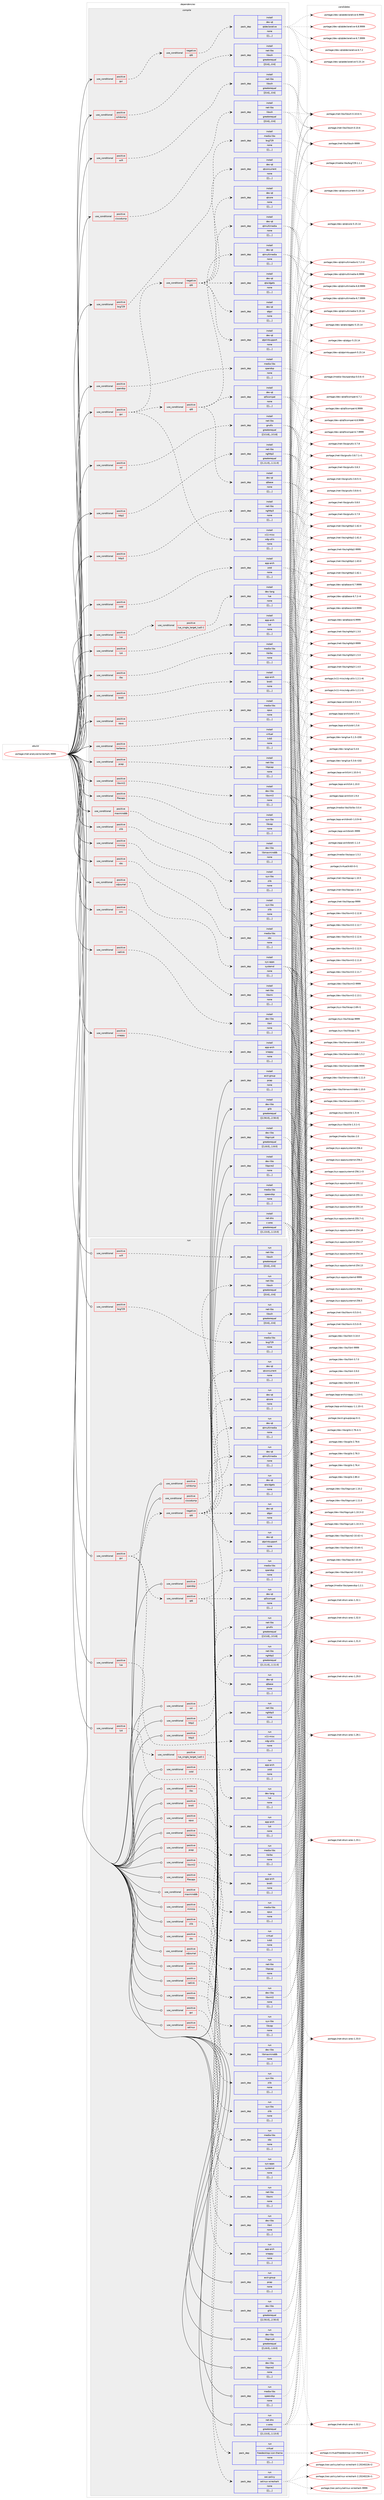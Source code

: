 digraph prolog {

# *************
# Graph options
# *************

newrank=true;
concentrate=true;
compound=true;
graph [rankdir=LR,fontname=Helvetica,fontsize=10,ranksep=1.5];#, ranksep=2.5, nodesep=0.2];
edge  [arrowhead=vee];
node  [fontname=Helvetica,fontsize=10];

# **********
# The ebuild
# **********

subgraph cluster_leftcol {
color=gray;
label=<<i>ebuild</i>>;
id [label="portage://net-analyzer/wireshark-9999", color=red, width=4, href="../net-analyzer/wireshark-9999.svg"];
}

# ****************
# The dependencies
# ****************

subgraph cluster_midcol {
color=gray;
label=<<i>dependencies</i>>;
subgraph cluster_compile {
fillcolor="#eeeeee";
style=filled;
label=<<i>compile</i>>;
subgraph cond92637 {
dependency354233 [label=<<TABLE BORDER="0" CELLBORDER="1" CELLSPACING="0" CELLPADDING="4"><TR><TD ROWSPAN="3" CELLPADDING="10">use_conditional</TD></TR><TR><TD>positive</TD></TR><TR><TD>bcg729</TD></TR></TABLE>>, shape=none, color=red];
subgraph pack258966 {
dependency354234 [label=<<TABLE BORDER="0" CELLBORDER="1" CELLSPACING="0" CELLPADDING="4" WIDTH="220"><TR><TD ROWSPAN="6" CELLPADDING="30">pack_dep</TD></TR><TR><TD WIDTH="110">install</TD></TR><TR><TD>media-libs</TD></TR><TR><TD>bcg729</TD></TR><TR><TD>none</TD></TR><TR><TD>[[],,,,]</TD></TR></TABLE>>, shape=none, color=blue];
}
dependency354233:e -> dependency354234:w [weight=20,style="dashed",arrowhead="vee"];
}
id:e -> dependency354233:w [weight=20,style="solid",arrowhead="vee"];
subgraph cond92638 {
dependency354235 [label=<<TABLE BORDER="0" CELLBORDER="1" CELLSPACING="0" CELLPADDING="4"><TR><TD ROWSPAN="3" CELLPADDING="10">use_conditional</TD></TR><TR><TD>positive</TD></TR><TR><TD>brotli</TD></TR></TABLE>>, shape=none, color=red];
subgraph pack258967 {
dependency354236 [label=<<TABLE BORDER="0" CELLBORDER="1" CELLSPACING="0" CELLPADDING="4" WIDTH="220"><TR><TD ROWSPAN="6" CELLPADDING="30">pack_dep</TD></TR><TR><TD WIDTH="110">install</TD></TR><TR><TD>app-arch</TD></TR><TR><TD>brotli</TD></TR><TR><TD>none</TD></TR><TR><TD>[[],,,,]</TD></TR></TABLE>>, shape=none, color=blue];
}
dependency354235:e -> dependency354236:w [weight=20,style="dashed",arrowhead="vee"];
}
id:e -> dependency354235:w [weight=20,style="solid",arrowhead="vee"];
subgraph cond92639 {
dependency354237 [label=<<TABLE BORDER="0" CELLBORDER="1" CELLSPACING="0" CELLPADDING="4"><TR><TD ROWSPAN="3" CELLPADDING="10">use_conditional</TD></TR><TR><TD>positive</TD></TR><TR><TD>ciscodump</TD></TR></TABLE>>, shape=none, color=red];
subgraph pack258968 {
dependency354238 [label=<<TABLE BORDER="0" CELLBORDER="1" CELLSPACING="0" CELLPADDING="4" WIDTH="220"><TR><TD ROWSPAN="6" CELLPADDING="30">pack_dep</TD></TR><TR><TD WIDTH="110">install</TD></TR><TR><TD>net-libs</TD></TR><TR><TD>libssh</TD></TR><TR><TD>greaterequal</TD></TR><TR><TD>[[0,6],,,0.6]</TD></TR></TABLE>>, shape=none, color=blue];
}
dependency354237:e -> dependency354238:w [weight=20,style="dashed",arrowhead="vee"];
}
id:e -> dependency354237:w [weight=20,style="solid",arrowhead="vee"];
subgraph cond92640 {
dependency354239 [label=<<TABLE BORDER="0" CELLBORDER="1" CELLSPACING="0" CELLPADDING="4"><TR><TD ROWSPAN="3" CELLPADDING="10">use_conditional</TD></TR><TR><TD>positive</TD></TR><TR><TD>filecaps</TD></TR></TABLE>>, shape=none, color=red];
subgraph pack258969 {
dependency354240 [label=<<TABLE BORDER="0" CELLBORDER="1" CELLSPACING="0" CELLPADDING="4" WIDTH="220"><TR><TD ROWSPAN="6" CELLPADDING="30">pack_dep</TD></TR><TR><TD WIDTH="110">install</TD></TR><TR><TD>sys-libs</TD></TR><TR><TD>libcap</TD></TR><TR><TD>none</TD></TR><TR><TD>[[],,,,]</TD></TR></TABLE>>, shape=none, color=blue];
}
dependency354239:e -> dependency354240:w [weight=20,style="dashed",arrowhead="vee"];
}
id:e -> dependency354239:w [weight=20,style="solid",arrowhead="vee"];
subgraph cond92641 {
dependency354241 [label=<<TABLE BORDER="0" CELLBORDER="1" CELLSPACING="0" CELLPADDING="4"><TR><TD ROWSPAN="3" CELLPADDING="10">use_conditional</TD></TR><TR><TD>positive</TD></TR><TR><TD>gui</TD></TR></TABLE>>, shape=none, color=red];
subgraph cond92642 {
dependency354242 [label=<<TABLE BORDER="0" CELLBORDER="1" CELLSPACING="0" CELLPADDING="4"><TR><TD ROWSPAN="3" CELLPADDING="10">use_conditional</TD></TR><TR><TD>negative</TD></TR><TR><TD>qt6</TD></TR></TABLE>>, shape=none, color=red];
subgraph pack258970 {
dependency354243 [label=<<TABLE BORDER="0" CELLBORDER="1" CELLSPACING="0" CELLPADDING="4" WIDTH="220"><TR><TD ROWSPAN="6" CELLPADDING="30">pack_dep</TD></TR><TR><TD WIDTH="110">install</TD></TR><TR><TD>dev-qt</TD></TR><TR><TD>qtdeclarative</TD></TR><TR><TD>none</TD></TR><TR><TD>[[],,,,]</TD></TR></TABLE>>, shape=none, color=blue];
}
dependency354242:e -> dependency354243:w [weight=20,style="dashed",arrowhead="vee"];
}
dependency354241:e -> dependency354242:w [weight=20,style="dashed",arrowhead="vee"];
}
id:e -> dependency354241:w [weight=20,style="solid",arrowhead="vee"];
subgraph cond92643 {
dependency354244 [label=<<TABLE BORDER="0" CELLBORDER="1" CELLSPACING="0" CELLPADDING="4"><TR><TD ROWSPAN="3" CELLPADDING="10">use_conditional</TD></TR><TR><TD>positive</TD></TR><TR><TD>gui</TD></TR></TABLE>>, shape=none, color=red];
subgraph pack258971 {
dependency354245 [label=<<TABLE BORDER="0" CELLBORDER="1" CELLSPACING="0" CELLPADDING="4" WIDTH="220"><TR><TD ROWSPAN="6" CELLPADDING="30">pack_dep</TD></TR><TR><TD WIDTH="110">install</TD></TR><TR><TD>x11-misc</TD></TR><TR><TD>xdg-utils</TD></TR><TR><TD>none</TD></TR><TR><TD>[[],,,,]</TD></TR></TABLE>>, shape=none, color=blue];
}
dependency354244:e -> dependency354245:w [weight=20,style="dashed",arrowhead="vee"];
subgraph cond92644 {
dependency354246 [label=<<TABLE BORDER="0" CELLBORDER="1" CELLSPACING="0" CELLPADDING="4"><TR><TD ROWSPAN="3" CELLPADDING="10">use_conditional</TD></TR><TR><TD>positive</TD></TR><TR><TD>qt6</TD></TR></TABLE>>, shape=none, color=red];
subgraph pack258972 {
dependency354247 [label=<<TABLE BORDER="0" CELLBORDER="1" CELLSPACING="0" CELLPADDING="4" WIDTH="220"><TR><TD ROWSPAN="6" CELLPADDING="30">pack_dep</TD></TR><TR><TD WIDTH="110">install</TD></TR><TR><TD>dev-qt</TD></TR><TR><TD>qtbase</TD></TR><TR><TD>none</TD></TR><TR><TD>[[],,,,]</TD></TR></TABLE>>, shape=none, color=blue];
}
dependency354246:e -> dependency354247:w [weight=20,style="dashed",arrowhead="vee"];
subgraph pack258973 {
dependency354248 [label=<<TABLE BORDER="0" CELLBORDER="1" CELLSPACING="0" CELLPADDING="4" WIDTH="220"><TR><TD ROWSPAN="6" CELLPADDING="30">pack_dep</TD></TR><TR><TD WIDTH="110">install</TD></TR><TR><TD>dev-qt</TD></TR><TR><TD>qt5compat</TD></TR><TR><TD>none</TD></TR><TR><TD>[[],,,,]</TD></TR></TABLE>>, shape=none, color=blue];
}
dependency354246:e -> dependency354248:w [weight=20,style="dashed",arrowhead="vee"];
subgraph pack258974 {
dependency354249 [label=<<TABLE BORDER="0" CELLBORDER="1" CELLSPACING="0" CELLPADDING="4" WIDTH="220"><TR><TD ROWSPAN="6" CELLPADDING="30">pack_dep</TD></TR><TR><TD WIDTH="110">install</TD></TR><TR><TD>dev-qt</TD></TR><TR><TD>qtmultimedia</TD></TR><TR><TD>none</TD></TR><TR><TD>[[],,,,]</TD></TR></TABLE>>, shape=none, color=blue];
}
dependency354246:e -> dependency354249:w [weight=20,style="dashed",arrowhead="vee"];
}
dependency354244:e -> dependency354246:w [weight=20,style="dashed",arrowhead="vee"];
subgraph cond92645 {
dependency354250 [label=<<TABLE BORDER="0" CELLBORDER="1" CELLSPACING="0" CELLPADDING="4"><TR><TD ROWSPAN="3" CELLPADDING="10">use_conditional</TD></TR><TR><TD>negative</TD></TR><TR><TD>qt6</TD></TR></TABLE>>, shape=none, color=red];
subgraph pack258975 {
dependency354251 [label=<<TABLE BORDER="0" CELLBORDER="1" CELLSPACING="0" CELLPADDING="4" WIDTH="220"><TR><TD ROWSPAN="6" CELLPADDING="30">pack_dep</TD></TR><TR><TD WIDTH="110">install</TD></TR><TR><TD>dev-qt</TD></TR><TR><TD>qtcore</TD></TR><TR><TD>none</TD></TR><TR><TD>[[],,,,]</TD></TR></TABLE>>, shape=none, color=blue];
}
dependency354250:e -> dependency354251:w [weight=20,style="dashed",arrowhead="vee"];
subgraph pack258976 {
dependency354252 [label=<<TABLE BORDER="0" CELLBORDER="1" CELLSPACING="0" CELLPADDING="4" WIDTH="220"><TR><TD ROWSPAN="6" CELLPADDING="30">pack_dep</TD></TR><TR><TD WIDTH="110">install</TD></TR><TR><TD>dev-qt</TD></TR><TR><TD>qtconcurrent</TD></TR><TR><TD>none</TD></TR><TR><TD>[[],,,,]</TD></TR></TABLE>>, shape=none, color=blue];
}
dependency354250:e -> dependency354252:w [weight=20,style="dashed",arrowhead="vee"];
subgraph pack258977 {
dependency354253 [label=<<TABLE BORDER="0" CELLBORDER="1" CELLSPACING="0" CELLPADDING="4" WIDTH="220"><TR><TD ROWSPAN="6" CELLPADDING="30">pack_dep</TD></TR><TR><TD WIDTH="110">install</TD></TR><TR><TD>dev-qt</TD></TR><TR><TD>qtgui</TD></TR><TR><TD>none</TD></TR><TR><TD>[[],,,,]</TD></TR></TABLE>>, shape=none, color=blue];
}
dependency354250:e -> dependency354253:w [weight=20,style="dashed",arrowhead="vee"];
subgraph pack258978 {
dependency354254 [label=<<TABLE BORDER="0" CELLBORDER="1" CELLSPACING="0" CELLPADDING="4" WIDTH="220"><TR><TD ROWSPAN="6" CELLPADDING="30">pack_dep</TD></TR><TR><TD WIDTH="110">install</TD></TR><TR><TD>dev-qt</TD></TR><TR><TD>qtmultimedia</TD></TR><TR><TD>none</TD></TR><TR><TD>[[],,,,]</TD></TR></TABLE>>, shape=none, color=blue];
}
dependency354250:e -> dependency354254:w [weight=20,style="dashed",arrowhead="vee"];
subgraph pack258979 {
dependency354255 [label=<<TABLE BORDER="0" CELLBORDER="1" CELLSPACING="0" CELLPADDING="4" WIDTH="220"><TR><TD ROWSPAN="6" CELLPADDING="30">pack_dep</TD></TR><TR><TD WIDTH="110">install</TD></TR><TR><TD>dev-qt</TD></TR><TR><TD>qtprintsupport</TD></TR><TR><TD>none</TD></TR><TR><TD>[[],,,,]</TD></TR></TABLE>>, shape=none, color=blue];
}
dependency354250:e -> dependency354255:w [weight=20,style="dashed",arrowhead="vee"];
subgraph pack258980 {
dependency354256 [label=<<TABLE BORDER="0" CELLBORDER="1" CELLSPACING="0" CELLPADDING="4" WIDTH="220"><TR><TD ROWSPAN="6" CELLPADDING="30">pack_dep</TD></TR><TR><TD WIDTH="110">install</TD></TR><TR><TD>dev-qt</TD></TR><TR><TD>qtwidgets</TD></TR><TR><TD>none</TD></TR><TR><TD>[[],,,,]</TD></TR></TABLE>>, shape=none, color=blue];
}
dependency354250:e -> dependency354256:w [weight=20,style="dashed",arrowhead="vee"];
}
dependency354244:e -> dependency354250:w [weight=20,style="dashed",arrowhead="vee"];
}
id:e -> dependency354244:w [weight=20,style="solid",arrowhead="vee"];
subgraph cond92646 {
dependency354257 [label=<<TABLE BORDER="0" CELLBORDER="1" CELLSPACING="0" CELLPADDING="4"><TR><TD ROWSPAN="3" CELLPADDING="10">use_conditional</TD></TR><TR><TD>positive</TD></TR><TR><TD>http2</TD></TR></TABLE>>, shape=none, color=red];
subgraph pack258981 {
dependency354258 [label=<<TABLE BORDER="0" CELLBORDER="1" CELLSPACING="0" CELLPADDING="4" WIDTH="220"><TR><TD ROWSPAN="6" CELLPADDING="30">pack_dep</TD></TR><TR><TD WIDTH="110">install</TD></TR><TR><TD>net-libs</TD></TR><TR><TD>nghttp2</TD></TR><TR><TD>greaterequal</TD></TR><TR><TD>[[1,11,0],,,1.11.0]</TD></TR></TABLE>>, shape=none, color=blue];
}
dependency354257:e -> dependency354258:w [weight=20,style="dashed",arrowhead="vee"];
}
id:e -> dependency354257:w [weight=20,style="solid",arrowhead="vee"];
subgraph cond92647 {
dependency354259 [label=<<TABLE BORDER="0" CELLBORDER="1" CELLSPACING="0" CELLPADDING="4"><TR><TD ROWSPAN="3" CELLPADDING="10">use_conditional</TD></TR><TR><TD>positive</TD></TR><TR><TD>http3</TD></TR></TABLE>>, shape=none, color=red];
subgraph pack258982 {
dependency354260 [label=<<TABLE BORDER="0" CELLBORDER="1" CELLSPACING="0" CELLPADDING="4" WIDTH="220"><TR><TD ROWSPAN="6" CELLPADDING="30">pack_dep</TD></TR><TR><TD WIDTH="110">install</TD></TR><TR><TD>net-libs</TD></TR><TR><TD>nghttp3</TD></TR><TR><TD>none</TD></TR><TR><TD>[[],,,,]</TD></TR></TABLE>>, shape=none, color=blue];
}
dependency354259:e -> dependency354260:w [weight=20,style="dashed",arrowhead="vee"];
}
id:e -> dependency354259:w [weight=20,style="solid",arrowhead="vee"];
subgraph cond92648 {
dependency354261 [label=<<TABLE BORDER="0" CELLBORDER="1" CELLSPACING="0" CELLPADDING="4"><TR><TD ROWSPAN="3" CELLPADDING="10">use_conditional</TD></TR><TR><TD>positive</TD></TR><TR><TD>ilbc</TD></TR></TABLE>>, shape=none, color=red];
subgraph pack258983 {
dependency354262 [label=<<TABLE BORDER="0" CELLBORDER="1" CELLSPACING="0" CELLPADDING="4" WIDTH="220"><TR><TD ROWSPAN="6" CELLPADDING="30">pack_dep</TD></TR><TR><TD WIDTH="110">install</TD></TR><TR><TD>media-libs</TD></TR><TR><TD>libilbc</TD></TR><TR><TD>none</TD></TR><TR><TD>[[],,,,]</TD></TR></TABLE>>, shape=none, color=blue];
}
dependency354261:e -> dependency354262:w [weight=20,style="dashed",arrowhead="vee"];
}
id:e -> dependency354261:w [weight=20,style="solid",arrowhead="vee"];
subgraph cond92649 {
dependency354263 [label=<<TABLE BORDER="0" CELLBORDER="1" CELLSPACING="0" CELLPADDING="4"><TR><TD ROWSPAN="3" CELLPADDING="10">use_conditional</TD></TR><TR><TD>positive</TD></TR><TR><TD>kerberos</TD></TR></TABLE>>, shape=none, color=red];
subgraph pack258984 {
dependency354264 [label=<<TABLE BORDER="0" CELLBORDER="1" CELLSPACING="0" CELLPADDING="4" WIDTH="220"><TR><TD ROWSPAN="6" CELLPADDING="30">pack_dep</TD></TR><TR><TD WIDTH="110">install</TD></TR><TR><TD>virtual</TD></TR><TR><TD>krb5</TD></TR><TR><TD>none</TD></TR><TR><TD>[[],,,,]</TD></TR></TABLE>>, shape=none, color=blue];
}
dependency354263:e -> dependency354264:w [weight=20,style="dashed",arrowhead="vee"];
}
id:e -> dependency354263:w [weight=20,style="solid",arrowhead="vee"];
subgraph cond92650 {
dependency354265 [label=<<TABLE BORDER="0" CELLBORDER="1" CELLSPACING="0" CELLPADDING="4"><TR><TD ROWSPAN="3" CELLPADDING="10">use_conditional</TD></TR><TR><TD>positive</TD></TR><TR><TD>libxml2</TD></TR></TABLE>>, shape=none, color=red];
subgraph pack258985 {
dependency354266 [label=<<TABLE BORDER="0" CELLBORDER="1" CELLSPACING="0" CELLPADDING="4" WIDTH="220"><TR><TD ROWSPAN="6" CELLPADDING="30">pack_dep</TD></TR><TR><TD WIDTH="110">install</TD></TR><TR><TD>dev-libs</TD></TR><TR><TD>libxml2</TD></TR><TR><TD>none</TD></TR><TR><TD>[[],,,,]</TD></TR></TABLE>>, shape=none, color=blue];
}
dependency354265:e -> dependency354266:w [weight=20,style="dashed",arrowhead="vee"];
}
id:e -> dependency354265:w [weight=20,style="solid",arrowhead="vee"];
subgraph cond92651 {
dependency354267 [label=<<TABLE BORDER="0" CELLBORDER="1" CELLSPACING="0" CELLPADDING="4"><TR><TD ROWSPAN="3" CELLPADDING="10">use_conditional</TD></TR><TR><TD>positive</TD></TR><TR><TD>lua</TD></TR></TABLE>>, shape=none, color=red];
subgraph cond92652 {
dependency354268 [label=<<TABLE BORDER="0" CELLBORDER="1" CELLSPACING="0" CELLPADDING="4"><TR><TD ROWSPAN="3" CELLPADDING="10">use_conditional</TD></TR><TR><TD>positive</TD></TR><TR><TD>lua_single_target_lua5-1</TD></TR></TABLE>>, shape=none, color=red];
subgraph pack258986 {
dependency354269 [label=<<TABLE BORDER="0" CELLBORDER="1" CELLSPACING="0" CELLPADDING="4" WIDTH="220"><TR><TD ROWSPAN="6" CELLPADDING="30">pack_dep</TD></TR><TR><TD WIDTH="110">install</TD></TR><TR><TD>dev-lang</TD></TR><TR><TD>lua</TD></TR><TR><TD>none</TD></TR><TR><TD>[[],,,,]</TD></TR></TABLE>>, shape=none, color=blue];
}
dependency354268:e -> dependency354269:w [weight=20,style="dashed",arrowhead="vee"];
}
dependency354267:e -> dependency354268:w [weight=20,style="dashed",arrowhead="vee"];
}
id:e -> dependency354267:w [weight=20,style="solid",arrowhead="vee"];
subgraph cond92653 {
dependency354270 [label=<<TABLE BORDER="0" CELLBORDER="1" CELLSPACING="0" CELLPADDING="4"><TR><TD ROWSPAN="3" CELLPADDING="10">use_conditional</TD></TR><TR><TD>positive</TD></TR><TR><TD>lz4</TD></TR></TABLE>>, shape=none, color=red];
subgraph pack258987 {
dependency354271 [label=<<TABLE BORDER="0" CELLBORDER="1" CELLSPACING="0" CELLPADDING="4" WIDTH="220"><TR><TD ROWSPAN="6" CELLPADDING="30">pack_dep</TD></TR><TR><TD WIDTH="110">install</TD></TR><TR><TD>app-arch</TD></TR><TR><TD>lz4</TD></TR><TR><TD>none</TD></TR><TR><TD>[[],,,,]</TD></TR></TABLE>>, shape=none, color=blue];
}
dependency354270:e -> dependency354271:w [weight=20,style="dashed",arrowhead="vee"];
}
id:e -> dependency354270:w [weight=20,style="solid",arrowhead="vee"];
subgraph cond92654 {
dependency354272 [label=<<TABLE BORDER="0" CELLBORDER="1" CELLSPACING="0" CELLPADDING="4"><TR><TD ROWSPAN="3" CELLPADDING="10">use_conditional</TD></TR><TR><TD>positive</TD></TR><TR><TD>maxminddb</TD></TR></TABLE>>, shape=none, color=red];
subgraph pack258988 {
dependency354273 [label=<<TABLE BORDER="0" CELLBORDER="1" CELLSPACING="0" CELLPADDING="4" WIDTH="220"><TR><TD ROWSPAN="6" CELLPADDING="30">pack_dep</TD></TR><TR><TD WIDTH="110">install</TD></TR><TR><TD>dev-libs</TD></TR><TR><TD>libmaxminddb</TD></TR><TR><TD>none</TD></TR><TR><TD>[[],,,,]</TD></TR></TABLE>>, shape=none, color=blue];
}
dependency354272:e -> dependency354273:w [weight=20,style="dashed",arrowhead="vee"];
}
id:e -> dependency354272:w [weight=20,style="solid",arrowhead="vee"];
subgraph cond92655 {
dependency354274 [label=<<TABLE BORDER="0" CELLBORDER="1" CELLSPACING="0" CELLPADDING="4"><TR><TD ROWSPAN="3" CELLPADDING="10">use_conditional</TD></TR><TR><TD>positive</TD></TR><TR><TD>minizip</TD></TR></TABLE>>, shape=none, color=red];
subgraph pack258989 {
dependency354275 [label=<<TABLE BORDER="0" CELLBORDER="1" CELLSPACING="0" CELLPADDING="4" WIDTH="220"><TR><TD ROWSPAN="6" CELLPADDING="30">pack_dep</TD></TR><TR><TD WIDTH="110">install</TD></TR><TR><TD>sys-libs</TD></TR><TR><TD>zlib</TD></TR><TR><TD>none</TD></TR><TR><TD>[[],,,,]</TD></TR></TABLE>>, shape=none, color=blue];
}
dependency354274:e -> dependency354275:w [weight=20,style="dashed",arrowhead="vee"];
}
id:e -> dependency354274:w [weight=20,style="solid",arrowhead="vee"];
subgraph cond92656 {
dependency354276 [label=<<TABLE BORDER="0" CELLBORDER="1" CELLSPACING="0" CELLPADDING="4"><TR><TD ROWSPAN="3" CELLPADDING="10">use_conditional</TD></TR><TR><TD>positive</TD></TR><TR><TD>netlink</TD></TR></TABLE>>, shape=none, color=red];
subgraph pack258990 {
dependency354277 [label=<<TABLE BORDER="0" CELLBORDER="1" CELLSPACING="0" CELLPADDING="4" WIDTH="220"><TR><TD ROWSPAN="6" CELLPADDING="30">pack_dep</TD></TR><TR><TD WIDTH="110">install</TD></TR><TR><TD>dev-libs</TD></TR><TR><TD>libnl</TD></TR><TR><TD>none</TD></TR><TR><TD>[[],,,,]</TD></TR></TABLE>>, shape=none, color=blue];
}
dependency354276:e -> dependency354277:w [weight=20,style="dashed",arrowhead="vee"];
}
id:e -> dependency354276:w [weight=20,style="solid",arrowhead="vee"];
subgraph cond92657 {
dependency354278 [label=<<TABLE BORDER="0" CELLBORDER="1" CELLSPACING="0" CELLPADDING="4"><TR><TD ROWSPAN="3" CELLPADDING="10">use_conditional</TD></TR><TR><TD>positive</TD></TR><TR><TD>opus</TD></TR></TABLE>>, shape=none, color=red];
subgraph pack258991 {
dependency354279 [label=<<TABLE BORDER="0" CELLBORDER="1" CELLSPACING="0" CELLPADDING="4" WIDTH="220"><TR><TD ROWSPAN="6" CELLPADDING="30">pack_dep</TD></TR><TR><TD WIDTH="110">install</TD></TR><TR><TD>media-libs</TD></TR><TR><TD>opus</TD></TR><TR><TD>none</TD></TR><TR><TD>[[],,,,]</TD></TR></TABLE>>, shape=none, color=blue];
}
dependency354278:e -> dependency354279:w [weight=20,style="dashed",arrowhead="vee"];
}
id:e -> dependency354278:w [weight=20,style="solid",arrowhead="vee"];
subgraph cond92658 {
dependency354280 [label=<<TABLE BORDER="0" CELLBORDER="1" CELLSPACING="0" CELLPADDING="4"><TR><TD ROWSPAN="3" CELLPADDING="10">use_conditional</TD></TR><TR><TD>positive</TD></TR><TR><TD>pcap</TD></TR></TABLE>>, shape=none, color=red];
subgraph pack258992 {
dependency354281 [label=<<TABLE BORDER="0" CELLBORDER="1" CELLSPACING="0" CELLPADDING="4" WIDTH="220"><TR><TD ROWSPAN="6" CELLPADDING="30">pack_dep</TD></TR><TR><TD WIDTH="110">install</TD></TR><TR><TD>net-libs</TD></TR><TR><TD>libpcap</TD></TR><TR><TD>none</TD></TR><TR><TD>[[],,,,]</TD></TR></TABLE>>, shape=none, color=blue];
}
dependency354280:e -> dependency354281:w [weight=20,style="dashed",arrowhead="vee"];
}
id:e -> dependency354280:w [weight=20,style="solid",arrowhead="vee"];
subgraph cond92659 {
dependency354282 [label=<<TABLE BORDER="0" CELLBORDER="1" CELLSPACING="0" CELLPADDING="4"><TR><TD ROWSPAN="3" CELLPADDING="10">use_conditional</TD></TR><TR><TD>positive</TD></TR><TR><TD>sbc</TD></TR></TABLE>>, shape=none, color=red];
subgraph pack258993 {
dependency354283 [label=<<TABLE BORDER="0" CELLBORDER="1" CELLSPACING="0" CELLPADDING="4" WIDTH="220"><TR><TD ROWSPAN="6" CELLPADDING="30">pack_dep</TD></TR><TR><TD WIDTH="110">install</TD></TR><TR><TD>media-libs</TD></TR><TR><TD>sbc</TD></TR><TR><TD>none</TD></TR><TR><TD>[[],,,,]</TD></TR></TABLE>>, shape=none, color=blue];
}
dependency354282:e -> dependency354283:w [weight=20,style="dashed",arrowhead="vee"];
}
id:e -> dependency354282:w [weight=20,style="solid",arrowhead="vee"];
subgraph cond92660 {
dependency354284 [label=<<TABLE BORDER="0" CELLBORDER="1" CELLSPACING="0" CELLPADDING="4"><TR><TD ROWSPAN="3" CELLPADDING="10">use_conditional</TD></TR><TR><TD>positive</TD></TR><TR><TD>sdjournal</TD></TR></TABLE>>, shape=none, color=red];
subgraph pack258994 {
dependency354285 [label=<<TABLE BORDER="0" CELLBORDER="1" CELLSPACING="0" CELLPADDING="4" WIDTH="220"><TR><TD ROWSPAN="6" CELLPADDING="30">pack_dep</TD></TR><TR><TD WIDTH="110">install</TD></TR><TR><TD>sys-apps</TD></TR><TR><TD>systemd</TD></TR><TR><TD>none</TD></TR><TR><TD>[[],,,,]</TD></TR></TABLE>>, shape=none, color=blue];
}
dependency354284:e -> dependency354285:w [weight=20,style="dashed",arrowhead="vee"];
}
id:e -> dependency354284:w [weight=20,style="solid",arrowhead="vee"];
subgraph cond92661 {
dependency354286 [label=<<TABLE BORDER="0" CELLBORDER="1" CELLSPACING="0" CELLPADDING="4"><TR><TD ROWSPAN="3" CELLPADDING="10">use_conditional</TD></TR><TR><TD>positive</TD></TR><TR><TD>smi</TD></TR></TABLE>>, shape=none, color=red];
subgraph pack258995 {
dependency354287 [label=<<TABLE BORDER="0" CELLBORDER="1" CELLSPACING="0" CELLPADDING="4" WIDTH="220"><TR><TD ROWSPAN="6" CELLPADDING="30">pack_dep</TD></TR><TR><TD WIDTH="110">install</TD></TR><TR><TD>net-libs</TD></TR><TR><TD>libsmi</TD></TR><TR><TD>none</TD></TR><TR><TD>[[],,,,]</TD></TR></TABLE>>, shape=none, color=blue];
}
dependency354286:e -> dependency354287:w [weight=20,style="dashed",arrowhead="vee"];
}
id:e -> dependency354286:w [weight=20,style="solid",arrowhead="vee"];
subgraph cond92662 {
dependency354288 [label=<<TABLE BORDER="0" CELLBORDER="1" CELLSPACING="0" CELLPADDING="4"><TR><TD ROWSPAN="3" CELLPADDING="10">use_conditional</TD></TR><TR><TD>positive</TD></TR><TR><TD>snappy</TD></TR></TABLE>>, shape=none, color=red];
subgraph pack258996 {
dependency354289 [label=<<TABLE BORDER="0" CELLBORDER="1" CELLSPACING="0" CELLPADDING="4" WIDTH="220"><TR><TD ROWSPAN="6" CELLPADDING="30">pack_dep</TD></TR><TR><TD WIDTH="110">install</TD></TR><TR><TD>app-arch</TD></TR><TR><TD>snappy</TD></TR><TR><TD>none</TD></TR><TR><TD>[[],,,,]</TD></TR></TABLE>>, shape=none, color=blue];
}
dependency354288:e -> dependency354289:w [weight=20,style="dashed",arrowhead="vee"];
}
id:e -> dependency354288:w [weight=20,style="solid",arrowhead="vee"];
subgraph cond92663 {
dependency354290 [label=<<TABLE BORDER="0" CELLBORDER="1" CELLSPACING="0" CELLPADDING="4"><TR><TD ROWSPAN="3" CELLPADDING="10">use_conditional</TD></TR><TR><TD>positive</TD></TR><TR><TD>spandsp</TD></TR></TABLE>>, shape=none, color=red];
subgraph pack258997 {
dependency354291 [label=<<TABLE BORDER="0" CELLBORDER="1" CELLSPACING="0" CELLPADDING="4" WIDTH="220"><TR><TD ROWSPAN="6" CELLPADDING="30">pack_dep</TD></TR><TR><TD WIDTH="110">install</TD></TR><TR><TD>media-libs</TD></TR><TR><TD>spandsp</TD></TR><TR><TD>none</TD></TR><TR><TD>[[],,,,]</TD></TR></TABLE>>, shape=none, color=blue];
}
dependency354290:e -> dependency354291:w [weight=20,style="dashed",arrowhead="vee"];
}
id:e -> dependency354290:w [weight=20,style="solid",arrowhead="vee"];
subgraph cond92664 {
dependency354292 [label=<<TABLE BORDER="0" CELLBORDER="1" CELLSPACING="0" CELLPADDING="4"><TR><TD ROWSPAN="3" CELLPADDING="10">use_conditional</TD></TR><TR><TD>positive</TD></TR><TR><TD>sshdump</TD></TR></TABLE>>, shape=none, color=red];
subgraph pack258998 {
dependency354293 [label=<<TABLE BORDER="0" CELLBORDER="1" CELLSPACING="0" CELLPADDING="4" WIDTH="220"><TR><TD ROWSPAN="6" CELLPADDING="30">pack_dep</TD></TR><TR><TD WIDTH="110">install</TD></TR><TR><TD>net-libs</TD></TR><TR><TD>libssh</TD></TR><TR><TD>greaterequal</TD></TR><TR><TD>[[0,6],,,0.6]</TD></TR></TABLE>>, shape=none, color=blue];
}
dependency354292:e -> dependency354293:w [weight=20,style="dashed",arrowhead="vee"];
}
id:e -> dependency354292:w [weight=20,style="solid",arrowhead="vee"];
subgraph cond92665 {
dependency354294 [label=<<TABLE BORDER="0" CELLBORDER="1" CELLSPACING="0" CELLPADDING="4"><TR><TD ROWSPAN="3" CELLPADDING="10">use_conditional</TD></TR><TR><TD>positive</TD></TR><TR><TD>ssl</TD></TR></TABLE>>, shape=none, color=red];
subgraph pack258999 {
dependency354295 [label=<<TABLE BORDER="0" CELLBORDER="1" CELLSPACING="0" CELLPADDING="4" WIDTH="220"><TR><TD ROWSPAN="6" CELLPADDING="30">pack_dep</TD></TR><TR><TD WIDTH="110">install</TD></TR><TR><TD>net-libs</TD></TR><TR><TD>gnutls</TD></TR><TR><TD>greaterequal</TD></TR><TR><TD>[[3,5,8],,,3.5.8]</TD></TR></TABLE>>, shape=none, color=blue];
}
dependency354294:e -> dependency354295:w [weight=20,style="dashed",arrowhead="vee"];
}
id:e -> dependency354294:w [weight=20,style="solid",arrowhead="vee"];
subgraph cond92666 {
dependency354296 [label=<<TABLE BORDER="0" CELLBORDER="1" CELLSPACING="0" CELLPADDING="4"><TR><TD ROWSPAN="3" CELLPADDING="10">use_conditional</TD></TR><TR><TD>positive</TD></TR><TR><TD>wifi</TD></TR></TABLE>>, shape=none, color=red];
subgraph pack259000 {
dependency354297 [label=<<TABLE BORDER="0" CELLBORDER="1" CELLSPACING="0" CELLPADDING="4" WIDTH="220"><TR><TD ROWSPAN="6" CELLPADDING="30">pack_dep</TD></TR><TR><TD WIDTH="110">install</TD></TR><TR><TD>net-libs</TD></TR><TR><TD>libssh</TD></TR><TR><TD>greaterequal</TD></TR><TR><TD>[[0,6],,,0.6]</TD></TR></TABLE>>, shape=none, color=blue];
}
dependency354296:e -> dependency354297:w [weight=20,style="dashed",arrowhead="vee"];
}
id:e -> dependency354296:w [weight=20,style="solid",arrowhead="vee"];
subgraph cond92667 {
dependency354298 [label=<<TABLE BORDER="0" CELLBORDER="1" CELLSPACING="0" CELLPADDING="4"><TR><TD ROWSPAN="3" CELLPADDING="10">use_conditional</TD></TR><TR><TD>positive</TD></TR><TR><TD>zlib</TD></TR></TABLE>>, shape=none, color=red];
subgraph pack259001 {
dependency354299 [label=<<TABLE BORDER="0" CELLBORDER="1" CELLSPACING="0" CELLPADDING="4" WIDTH="220"><TR><TD ROWSPAN="6" CELLPADDING="30">pack_dep</TD></TR><TR><TD WIDTH="110">install</TD></TR><TR><TD>sys-libs</TD></TR><TR><TD>zlib</TD></TR><TR><TD>none</TD></TR><TR><TD>[[],,,,]</TD></TR></TABLE>>, shape=none, color=blue];
}
dependency354298:e -> dependency354299:w [weight=20,style="dashed",arrowhead="vee"];
}
id:e -> dependency354298:w [weight=20,style="solid",arrowhead="vee"];
subgraph cond92668 {
dependency354300 [label=<<TABLE BORDER="0" CELLBORDER="1" CELLSPACING="0" CELLPADDING="4"><TR><TD ROWSPAN="3" CELLPADDING="10">use_conditional</TD></TR><TR><TD>positive</TD></TR><TR><TD>zstd</TD></TR></TABLE>>, shape=none, color=red];
subgraph pack259002 {
dependency354301 [label=<<TABLE BORDER="0" CELLBORDER="1" CELLSPACING="0" CELLPADDING="4" WIDTH="220"><TR><TD ROWSPAN="6" CELLPADDING="30">pack_dep</TD></TR><TR><TD WIDTH="110">install</TD></TR><TR><TD>app-arch</TD></TR><TR><TD>zstd</TD></TR><TR><TD>none</TD></TR><TR><TD>[[],,,,]</TD></TR></TABLE>>, shape=none, color=blue];
}
dependency354300:e -> dependency354301:w [weight=20,style="dashed",arrowhead="vee"];
}
id:e -> dependency354300:w [weight=20,style="solid",arrowhead="vee"];
subgraph pack259003 {
dependency354302 [label=<<TABLE BORDER="0" CELLBORDER="1" CELLSPACING="0" CELLPADDING="4" WIDTH="220"><TR><TD ROWSPAN="6" CELLPADDING="30">pack_dep</TD></TR><TR><TD WIDTH="110">install</TD></TR><TR><TD>acct-group</TD></TR><TR><TD>pcap</TD></TR><TR><TD>none</TD></TR><TR><TD>[[],,,,]</TD></TR></TABLE>>, shape=none, color=blue];
}
id:e -> dependency354302:w [weight=20,style="solid",arrowhead="vee"];
subgraph pack259004 {
dependency354303 [label=<<TABLE BORDER="0" CELLBORDER="1" CELLSPACING="0" CELLPADDING="4" WIDTH="220"><TR><TD ROWSPAN="6" CELLPADDING="30">pack_dep</TD></TR><TR><TD WIDTH="110">install</TD></TR><TR><TD>dev-libs</TD></TR><TR><TD>glib</TD></TR><TR><TD>greaterequal</TD></TR><TR><TD>[[2,50,0],,,2.50.0]</TD></TR></TABLE>>, shape=none, color=blue];
}
id:e -> dependency354303:w [weight=20,style="solid",arrowhead="vee"];
subgraph pack259005 {
dependency354304 [label=<<TABLE BORDER="0" CELLBORDER="1" CELLSPACING="0" CELLPADDING="4" WIDTH="220"><TR><TD ROWSPAN="6" CELLPADDING="30">pack_dep</TD></TR><TR><TD WIDTH="110">install</TD></TR><TR><TD>dev-libs</TD></TR><TR><TD>libgcrypt</TD></TR><TR><TD>greaterequal</TD></TR><TR><TD>[[1,8,0],,,1.8.0]</TD></TR></TABLE>>, shape=none, color=blue];
}
id:e -> dependency354304:w [weight=20,style="solid",arrowhead="vee"];
subgraph pack259006 {
dependency354305 [label=<<TABLE BORDER="0" CELLBORDER="1" CELLSPACING="0" CELLPADDING="4" WIDTH="220"><TR><TD ROWSPAN="6" CELLPADDING="30">pack_dep</TD></TR><TR><TD WIDTH="110">install</TD></TR><TR><TD>dev-libs</TD></TR><TR><TD>libpcre2</TD></TR><TR><TD>none</TD></TR><TR><TD>[[],,,,]</TD></TR></TABLE>>, shape=none, color=blue];
}
id:e -> dependency354305:w [weight=20,style="solid",arrowhead="vee"];
subgraph pack259007 {
dependency354306 [label=<<TABLE BORDER="0" CELLBORDER="1" CELLSPACING="0" CELLPADDING="4" WIDTH="220"><TR><TD ROWSPAN="6" CELLPADDING="30">pack_dep</TD></TR><TR><TD WIDTH="110">install</TD></TR><TR><TD>media-libs</TD></TR><TR><TD>speexdsp</TD></TR><TR><TD>none</TD></TR><TR><TD>[[],,,,]</TD></TR></TABLE>>, shape=none, color=blue];
}
id:e -> dependency354306:w [weight=20,style="solid",arrowhead="vee"];
subgraph pack259008 {
dependency354307 [label=<<TABLE BORDER="0" CELLBORDER="1" CELLSPACING="0" CELLPADDING="4" WIDTH="220"><TR><TD ROWSPAN="6" CELLPADDING="30">pack_dep</TD></TR><TR><TD WIDTH="110">install</TD></TR><TR><TD>net-dns</TD></TR><TR><TD>c-ares</TD></TR><TR><TD>greaterequal</TD></TR><TR><TD>[[1,13,0],,,1.13.0]</TD></TR></TABLE>>, shape=none, color=blue];
}
id:e -> dependency354307:w [weight=20,style="solid",arrowhead="vee"];
}
subgraph cluster_compileandrun {
fillcolor="#eeeeee";
style=filled;
label=<<i>compile and run</i>>;
}
subgraph cluster_run {
fillcolor="#eeeeee";
style=filled;
label=<<i>run</i>>;
subgraph cond92669 {
dependency354308 [label=<<TABLE BORDER="0" CELLBORDER="1" CELLSPACING="0" CELLPADDING="4"><TR><TD ROWSPAN="3" CELLPADDING="10">use_conditional</TD></TR><TR><TD>positive</TD></TR><TR><TD>bcg729</TD></TR></TABLE>>, shape=none, color=red];
subgraph pack259009 {
dependency354309 [label=<<TABLE BORDER="0" CELLBORDER="1" CELLSPACING="0" CELLPADDING="4" WIDTH="220"><TR><TD ROWSPAN="6" CELLPADDING="30">pack_dep</TD></TR><TR><TD WIDTH="110">run</TD></TR><TR><TD>media-libs</TD></TR><TR><TD>bcg729</TD></TR><TR><TD>none</TD></TR><TR><TD>[[],,,,]</TD></TR></TABLE>>, shape=none, color=blue];
}
dependency354308:e -> dependency354309:w [weight=20,style="dashed",arrowhead="vee"];
}
id:e -> dependency354308:w [weight=20,style="solid",arrowhead="odot"];
subgraph cond92670 {
dependency354310 [label=<<TABLE BORDER="0" CELLBORDER="1" CELLSPACING="0" CELLPADDING="4"><TR><TD ROWSPAN="3" CELLPADDING="10">use_conditional</TD></TR><TR><TD>positive</TD></TR><TR><TD>brotli</TD></TR></TABLE>>, shape=none, color=red];
subgraph pack259010 {
dependency354311 [label=<<TABLE BORDER="0" CELLBORDER="1" CELLSPACING="0" CELLPADDING="4" WIDTH="220"><TR><TD ROWSPAN="6" CELLPADDING="30">pack_dep</TD></TR><TR><TD WIDTH="110">run</TD></TR><TR><TD>app-arch</TD></TR><TR><TD>brotli</TD></TR><TR><TD>none</TD></TR><TR><TD>[[],,,,]</TD></TR></TABLE>>, shape=none, color=blue];
}
dependency354310:e -> dependency354311:w [weight=20,style="dashed",arrowhead="vee"];
}
id:e -> dependency354310:w [weight=20,style="solid",arrowhead="odot"];
subgraph cond92671 {
dependency354312 [label=<<TABLE BORDER="0" CELLBORDER="1" CELLSPACING="0" CELLPADDING="4"><TR><TD ROWSPAN="3" CELLPADDING="10">use_conditional</TD></TR><TR><TD>positive</TD></TR><TR><TD>ciscodump</TD></TR></TABLE>>, shape=none, color=red];
subgraph pack259011 {
dependency354313 [label=<<TABLE BORDER="0" CELLBORDER="1" CELLSPACING="0" CELLPADDING="4" WIDTH="220"><TR><TD ROWSPAN="6" CELLPADDING="30">pack_dep</TD></TR><TR><TD WIDTH="110">run</TD></TR><TR><TD>net-libs</TD></TR><TR><TD>libssh</TD></TR><TR><TD>greaterequal</TD></TR><TR><TD>[[0,6],,,0.6]</TD></TR></TABLE>>, shape=none, color=blue];
}
dependency354312:e -> dependency354313:w [weight=20,style="dashed",arrowhead="vee"];
}
id:e -> dependency354312:w [weight=20,style="solid",arrowhead="odot"];
subgraph cond92672 {
dependency354314 [label=<<TABLE BORDER="0" CELLBORDER="1" CELLSPACING="0" CELLPADDING="4"><TR><TD ROWSPAN="3" CELLPADDING="10">use_conditional</TD></TR><TR><TD>positive</TD></TR><TR><TD>filecaps</TD></TR></TABLE>>, shape=none, color=red];
subgraph pack259012 {
dependency354315 [label=<<TABLE BORDER="0" CELLBORDER="1" CELLSPACING="0" CELLPADDING="4" WIDTH="220"><TR><TD ROWSPAN="6" CELLPADDING="30">pack_dep</TD></TR><TR><TD WIDTH="110">run</TD></TR><TR><TD>sys-libs</TD></TR><TR><TD>libcap</TD></TR><TR><TD>none</TD></TR><TR><TD>[[],,,,]</TD></TR></TABLE>>, shape=none, color=blue];
}
dependency354314:e -> dependency354315:w [weight=20,style="dashed",arrowhead="vee"];
}
id:e -> dependency354314:w [weight=20,style="solid",arrowhead="odot"];
subgraph cond92673 {
dependency354316 [label=<<TABLE BORDER="0" CELLBORDER="1" CELLSPACING="0" CELLPADDING="4"><TR><TD ROWSPAN="3" CELLPADDING="10">use_conditional</TD></TR><TR><TD>positive</TD></TR><TR><TD>gui</TD></TR></TABLE>>, shape=none, color=red];
subgraph pack259013 {
dependency354317 [label=<<TABLE BORDER="0" CELLBORDER="1" CELLSPACING="0" CELLPADDING="4" WIDTH="220"><TR><TD ROWSPAN="6" CELLPADDING="30">pack_dep</TD></TR><TR><TD WIDTH="110">run</TD></TR><TR><TD>virtual</TD></TR><TR><TD>freedesktop-icon-theme</TD></TR><TR><TD>none</TD></TR><TR><TD>[[],,,,]</TD></TR></TABLE>>, shape=none, color=blue];
}
dependency354316:e -> dependency354317:w [weight=20,style="dashed",arrowhead="vee"];
}
id:e -> dependency354316:w [weight=20,style="solid",arrowhead="odot"];
subgraph cond92674 {
dependency354318 [label=<<TABLE BORDER="0" CELLBORDER="1" CELLSPACING="0" CELLPADDING="4"><TR><TD ROWSPAN="3" CELLPADDING="10">use_conditional</TD></TR><TR><TD>positive</TD></TR><TR><TD>gui</TD></TR></TABLE>>, shape=none, color=red];
subgraph pack259014 {
dependency354319 [label=<<TABLE BORDER="0" CELLBORDER="1" CELLSPACING="0" CELLPADDING="4" WIDTH="220"><TR><TD ROWSPAN="6" CELLPADDING="30">pack_dep</TD></TR><TR><TD WIDTH="110">run</TD></TR><TR><TD>x11-misc</TD></TR><TR><TD>xdg-utils</TD></TR><TR><TD>none</TD></TR><TR><TD>[[],,,,]</TD></TR></TABLE>>, shape=none, color=blue];
}
dependency354318:e -> dependency354319:w [weight=20,style="dashed",arrowhead="vee"];
subgraph cond92675 {
dependency354320 [label=<<TABLE BORDER="0" CELLBORDER="1" CELLSPACING="0" CELLPADDING="4"><TR><TD ROWSPAN="3" CELLPADDING="10">use_conditional</TD></TR><TR><TD>positive</TD></TR><TR><TD>qt6</TD></TR></TABLE>>, shape=none, color=red];
subgraph pack259015 {
dependency354321 [label=<<TABLE BORDER="0" CELLBORDER="1" CELLSPACING="0" CELLPADDING="4" WIDTH="220"><TR><TD ROWSPAN="6" CELLPADDING="30">pack_dep</TD></TR><TR><TD WIDTH="110">run</TD></TR><TR><TD>dev-qt</TD></TR><TR><TD>qtbase</TD></TR><TR><TD>none</TD></TR><TR><TD>[[],,,,]</TD></TR></TABLE>>, shape=none, color=blue];
}
dependency354320:e -> dependency354321:w [weight=20,style="dashed",arrowhead="vee"];
subgraph pack259016 {
dependency354322 [label=<<TABLE BORDER="0" CELLBORDER="1" CELLSPACING="0" CELLPADDING="4" WIDTH="220"><TR><TD ROWSPAN="6" CELLPADDING="30">pack_dep</TD></TR><TR><TD WIDTH="110">run</TD></TR><TR><TD>dev-qt</TD></TR><TR><TD>qt5compat</TD></TR><TR><TD>none</TD></TR><TR><TD>[[],,,,]</TD></TR></TABLE>>, shape=none, color=blue];
}
dependency354320:e -> dependency354322:w [weight=20,style="dashed",arrowhead="vee"];
subgraph pack259017 {
dependency354323 [label=<<TABLE BORDER="0" CELLBORDER="1" CELLSPACING="0" CELLPADDING="4" WIDTH="220"><TR><TD ROWSPAN="6" CELLPADDING="30">pack_dep</TD></TR><TR><TD WIDTH="110">run</TD></TR><TR><TD>dev-qt</TD></TR><TR><TD>qtmultimedia</TD></TR><TR><TD>none</TD></TR><TR><TD>[[],,,,]</TD></TR></TABLE>>, shape=none, color=blue];
}
dependency354320:e -> dependency354323:w [weight=20,style="dashed",arrowhead="vee"];
}
dependency354318:e -> dependency354320:w [weight=20,style="dashed",arrowhead="vee"];
subgraph cond92676 {
dependency354324 [label=<<TABLE BORDER="0" CELLBORDER="1" CELLSPACING="0" CELLPADDING="4"><TR><TD ROWSPAN="3" CELLPADDING="10">use_conditional</TD></TR><TR><TD>negative</TD></TR><TR><TD>qt6</TD></TR></TABLE>>, shape=none, color=red];
subgraph pack259018 {
dependency354325 [label=<<TABLE BORDER="0" CELLBORDER="1" CELLSPACING="0" CELLPADDING="4" WIDTH="220"><TR><TD ROWSPAN="6" CELLPADDING="30">pack_dep</TD></TR><TR><TD WIDTH="110">run</TD></TR><TR><TD>dev-qt</TD></TR><TR><TD>qtcore</TD></TR><TR><TD>none</TD></TR><TR><TD>[[],,,,]</TD></TR></TABLE>>, shape=none, color=blue];
}
dependency354324:e -> dependency354325:w [weight=20,style="dashed",arrowhead="vee"];
subgraph pack259019 {
dependency354326 [label=<<TABLE BORDER="0" CELLBORDER="1" CELLSPACING="0" CELLPADDING="4" WIDTH="220"><TR><TD ROWSPAN="6" CELLPADDING="30">pack_dep</TD></TR><TR><TD WIDTH="110">run</TD></TR><TR><TD>dev-qt</TD></TR><TR><TD>qtconcurrent</TD></TR><TR><TD>none</TD></TR><TR><TD>[[],,,,]</TD></TR></TABLE>>, shape=none, color=blue];
}
dependency354324:e -> dependency354326:w [weight=20,style="dashed",arrowhead="vee"];
subgraph pack259020 {
dependency354327 [label=<<TABLE BORDER="0" CELLBORDER="1" CELLSPACING="0" CELLPADDING="4" WIDTH="220"><TR><TD ROWSPAN="6" CELLPADDING="30">pack_dep</TD></TR><TR><TD WIDTH="110">run</TD></TR><TR><TD>dev-qt</TD></TR><TR><TD>qtgui</TD></TR><TR><TD>none</TD></TR><TR><TD>[[],,,,]</TD></TR></TABLE>>, shape=none, color=blue];
}
dependency354324:e -> dependency354327:w [weight=20,style="dashed",arrowhead="vee"];
subgraph pack259021 {
dependency354328 [label=<<TABLE BORDER="0" CELLBORDER="1" CELLSPACING="0" CELLPADDING="4" WIDTH="220"><TR><TD ROWSPAN="6" CELLPADDING="30">pack_dep</TD></TR><TR><TD WIDTH="110">run</TD></TR><TR><TD>dev-qt</TD></TR><TR><TD>qtmultimedia</TD></TR><TR><TD>none</TD></TR><TR><TD>[[],,,,]</TD></TR></TABLE>>, shape=none, color=blue];
}
dependency354324:e -> dependency354328:w [weight=20,style="dashed",arrowhead="vee"];
subgraph pack259022 {
dependency354329 [label=<<TABLE BORDER="0" CELLBORDER="1" CELLSPACING="0" CELLPADDING="4" WIDTH="220"><TR><TD ROWSPAN="6" CELLPADDING="30">pack_dep</TD></TR><TR><TD WIDTH="110">run</TD></TR><TR><TD>dev-qt</TD></TR><TR><TD>qtprintsupport</TD></TR><TR><TD>none</TD></TR><TR><TD>[[],,,,]</TD></TR></TABLE>>, shape=none, color=blue];
}
dependency354324:e -> dependency354329:w [weight=20,style="dashed",arrowhead="vee"];
subgraph pack259023 {
dependency354330 [label=<<TABLE BORDER="0" CELLBORDER="1" CELLSPACING="0" CELLPADDING="4" WIDTH="220"><TR><TD ROWSPAN="6" CELLPADDING="30">pack_dep</TD></TR><TR><TD WIDTH="110">run</TD></TR><TR><TD>dev-qt</TD></TR><TR><TD>qtwidgets</TD></TR><TR><TD>none</TD></TR><TR><TD>[[],,,,]</TD></TR></TABLE>>, shape=none, color=blue];
}
dependency354324:e -> dependency354330:w [weight=20,style="dashed",arrowhead="vee"];
}
dependency354318:e -> dependency354324:w [weight=20,style="dashed",arrowhead="vee"];
}
id:e -> dependency354318:w [weight=20,style="solid",arrowhead="odot"];
subgraph cond92677 {
dependency354331 [label=<<TABLE BORDER="0" CELLBORDER="1" CELLSPACING="0" CELLPADDING="4"><TR><TD ROWSPAN="3" CELLPADDING="10">use_conditional</TD></TR><TR><TD>positive</TD></TR><TR><TD>http2</TD></TR></TABLE>>, shape=none, color=red];
subgraph pack259024 {
dependency354332 [label=<<TABLE BORDER="0" CELLBORDER="1" CELLSPACING="0" CELLPADDING="4" WIDTH="220"><TR><TD ROWSPAN="6" CELLPADDING="30">pack_dep</TD></TR><TR><TD WIDTH="110">run</TD></TR><TR><TD>net-libs</TD></TR><TR><TD>nghttp2</TD></TR><TR><TD>greaterequal</TD></TR><TR><TD>[[1,11,0],,,1.11.0]</TD></TR></TABLE>>, shape=none, color=blue];
}
dependency354331:e -> dependency354332:w [weight=20,style="dashed",arrowhead="vee"];
}
id:e -> dependency354331:w [weight=20,style="solid",arrowhead="odot"];
subgraph cond92678 {
dependency354333 [label=<<TABLE BORDER="0" CELLBORDER="1" CELLSPACING="0" CELLPADDING="4"><TR><TD ROWSPAN="3" CELLPADDING="10">use_conditional</TD></TR><TR><TD>positive</TD></TR><TR><TD>http3</TD></TR></TABLE>>, shape=none, color=red];
subgraph pack259025 {
dependency354334 [label=<<TABLE BORDER="0" CELLBORDER="1" CELLSPACING="0" CELLPADDING="4" WIDTH="220"><TR><TD ROWSPAN="6" CELLPADDING="30">pack_dep</TD></TR><TR><TD WIDTH="110">run</TD></TR><TR><TD>net-libs</TD></TR><TR><TD>nghttp3</TD></TR><TR><TD>none</TD></TR><TR><TD>[[],,,,]</TD></TR></TABLE>>, shape=none, color=blue];
}
dependency354333:e -> dependency354334:w [weight=20,style="dashed",arrowhead="vee"];
}
id:e -> dependency354333:w [weight=20,style="solid",arrowhead="odot"];
subgraph cond92679 {
dependency354335 [label=<<TABLE BORDER="0" CELLBORDER="1" CELLSPACING="0" CELLPADDING="4"><TR><TD ROWSPAN="3" CELLPADDING="10">use_conditional</TD></TR><TR><TD>positive</TD></TR><TR><TD>ilbc</TD></TR></TABLE>>, shape=none, color=red];
subgraph pack259026 {
dependency354336 [label=<<TABLE BORDER="0" CELLBORDER="1" CELLSPACING="0" CELLPADDING="4" WIDTH="220"><TR><TD ROWSPAN="6" CELLPADDING="30">pack_dep</TD></TR><TR><TD WIDTH="110">run</TD></TR><TR><TD>media-libs</TD></TR><TR><TD>libilbc</TD></TR><TR><TD>none</TD></TR><TR><TD>[[],,,,]</TD></TR></TABLE>>, shape=none, color=blue];
}
dependency354335:e -> dependency354336:w [weight=20,style="dashed",arrowhead="vee"];
}
id:e -> dependency354335:w [weight=20,style="solid",arrowhead="odot"];
subgraph cond92680 {
dependency354337 [label=<<TABLE BORDER="0" CELLBORDER="1" CELLSPACING="0" CELLPADDING="4"><TR><TD ROWSPAN="3" CELLPADDING="10">use_conditional</TD></TR><TR><TD>positive</TD></TR><TR><TD>kerberos</TD></TR></TABLE>>, shape=none, color=red];
subgraph pack259027 {
dependency354338 [label=<<TABLE BORDER="0" CELLBORDER="1" CELLSPACING="0" CELLPADDING="4" WIDTH="220"><TR><TD ROWSPAN="6" CELLPADDING="30">pack_dep</TD></TR><TR><TD WIDTH="110">run</TD></TR><TR><TD>virtual</TD></TR><TR><TD>krb5</TD></TR><TR><TD>none</TD></TR><TR><TD>[[],,,,]</TD></TR></TABLE>>, shape=none, color=blue];
}
dependency354337:e -> dependency354338:w [weight=20,style="dashed",arrowhead="vee"];
}
id:e -> dependency354337:w [weight=20,style="solid",arrowhead="odot"];
subgraph cond92681 {
dependency354339 [label=<<TABLE BORDER="0" CELLBORDER="1" CELLSPACING="0" CELLPADDING="4"><TR><TD ROWSPAN="3" CELLPADDING="10">use_conditional</TD></TR><TR><TD>positive</TD></TR><TR><TD>libxml2</TD></TR></TABLE>>, shape=none, color=red];
subgraph pack259028 {
dependency354340 [label=<<TABLE BORDER="0" CELLBORDER="1" CELLSPACING="0" CELLPADDING="4" WIDTH="220"><TR><TD ROWSPAN="6" CELLPADDING="30">pack_dep</TD></TR><TR><TD WIDTH="110">run</TD></TR><TR><TD>dev-libs</TD></TR><TR><TD>libxml2</TD></TR><TR><TD>none</TD></TR><TR><TD>[[],,,,]</TD></TR></TABLE>>, shape=none, color=blue];
}
dependency354339:e -> dependency354340:w [weight=20,style="dashed",arrowhead="vee"];
}
id:e -> dependency354339:w [weight=20,style="solid",arrowhead="odot"];
subgraph cond92682 {
dependency354341 [label=<<TABLE BORDER="0" CELLBORDER="1" CELLSPACING="0" CELLPADDING="4"><TR><TD ROWSPAN="3" CELLPADDING="10">use_conditional</TD></TR><TR><TD>positive</TD></TR><TR><TD>lua</TD></TR></TABLE>>, shape=none, color=red];
subgraph cond92683 {
dependency354342 [label=<<TABLE BORDER="0" CELLBORDER="1" CELLSPACING="0" CELLPADDING="4"><TR><TD ROWSPAN="3" CELLPADDING="10">use_conditional</TD></TR><TR><TD>positive</TD></TR><TR><TD>lua_single_target_lua5-1</TD></TR></TABLE>>, shape=none, color=red];
subgraph pack259029 {
dependency354343 [label=<<TABLE BORDER="0" CELLBORDER="1" CELLSPACING="0" CELLPADDING="4" WIDTH="220"><TR><TD ROWSPAN="6" CELLPADDING="30">pack_dep</TD></TR><TR><TD WIDTH="110">run</TD></TR><TR><TD>dev-lang</TD></TR><TR><TD>lua</TD></TR><TR><TD>none</TD></TR><TR><TD>[[],,,,]</TD></TR></TABLE>>, shape=none, color=blue];
}
dependency354342:e -> dependency354343:w [weight=20,style="dashed",arrowhead="vee"];
}
dependency354341:e -> dependency354342:w [weight=20,style="dashed",arrowhead="vee"];
}
id:e -> dependency354341:w [weight=20,style="solid",arrowhead="odot"];
subgraph cond92684 {
dependency354344 [label=<<TABLE BORDER="0" CELLBORDER="1" CELLSPACING="0" CELLPADDING="4"><TR><TD ROWSPAN="3" CELLPADDING="10">use_conditional</TD></TR><TR><TD>positive</TD></TR><TR><TD>lz4</TD></TR></TABLE>>, shape=none, color=red];
subgraph pack259030 {
dependency354345 [label=<<TABLE BORDER="0" CELLBORDER="1" CELLSPACING="0" CELLPADDING="4" WIDTH="220"><TR><TD ROWSPAN="6" CELLPADDING="30">pack_dep</TD></TR><TR><TD WIDTH="110">run</TD></TR><TR><TD>app-arch</TD></TR><TR><TD>lz4</TD></TR><TR><TD>none</TD></TR><TR><TD>[[],,,,]</TD></TR></TABLE>>, shape=none, color=blue];
}
dependency354344:e -> dependency354345:w [weight=20,style="dashed",arrowhead="vee"];
}
id:e -> dependency354344:w [weight=20,style="solid",arrowhead="odot"];
subgraph cond92685 {
dependency354346 [label=<<TABLE BORDER="0" CELLBORDER="1" CELLSPACING="0" CELLPADDING="4"><TR><TD ROWSPAN="3" CELLPADDING="10">use_conditional</TD></TR><TR><TD>positive</TD></TR><TR><TD>maxminddb</TD></TR></TABLE>>, shape=none, color=red];
subgraph pack259031 {
dependency354347 [label=<<TABLE BORDER="0" CELLBORDER="1" CELLSPACING="0" CELLPADDING="4" WIDTH="220"><TR><TD ROWSPAN="6" CELLPADDING="30">pack_dep</TD></TR><TR><TD WIDTH="110">run</TD></TR><TR><TD>dev-libs</TD></TR><TR><TD>libmaxminddb</TD></TR><TR><TD>none</TD></TR><TR><TD>[[],,,,]</TD></TR></TABLE>>, shape=none, color=blue];
}
dependency354346:e -> dependency354347:w [weight=20,style="dashed",arrowhead="vee"];
}
id:e -> dependency354346:w [weight=20,style="solid",arrowhead="odot"];
subgraph cond92686 {
dependency354348 [label=<<TABLE BORDER="0" CELLBORDER="1" CELLSPACING="0" CELLPADDING="4"><TR><TD ROWSPAN="3" CELLPADDING="10">use_conditional</TD></TR><TR><TD>positive</TD></TR><TR><TD>minizip</TD></TR></TABLE>>, shape=none, color=red];
subgraph pack259032 {
dependency354349 [label=<<TABLE BORDER="0" CELLBORDER="1" CELLSPACING="0" CELLPADDING="4" WIDTH="220"><TR><TD ROWSPAN="6" CELLPADDING="30">pack_dep</TD></TR><TR><TD WIDTH="110">run</TD></TR><TR><TD>sys-libs</TD></TR><TR><TD>zlib</TD></TR><TR><TD>none</TD></TR><TR><TD>[[],,,,]</TD></TR></TABLE>>, shape=none, color=blue];
}
dependency354348:e -> dependency354349:w [weight=20,style="dashed",arrowhead="vee"];
}
id:e -> dependency354348:w [weight=20,style="solid",arrowhead="odot"];
subgraph cond92687 {
dependency354350 [label=<<TABLE BORDER="0" CELLBORDER="1" CELLSPACING="0" CELLPADDING="4"><TR><TD ROWSPAN="3" CELLPADDING="10">use_conditional</TD></TR><TR><TD>positive</TD></TR><TR><TD>netlink</TD></TR></TABLE>>, shape=none, color=red];
subgraph pack259033 {
dependency354351 [label=<<TABLE BORDER="0" CELLBORDER="1" CELLSPACING="0" CELLPADDING="4" WIDTH="220"><TR><TD ROWSPAN="6" CELLPADDING="30">pack_dep</TD></TR><TR><TD WIDTH="110">run</TD></TR><TR><TD>dev-libs</TD></TR><TR><TD>libnl</TD></TR><TR><TD>none</TD></TR><TR><TD>[[],,,,]</TD></TR></TABLE>>, shape=none, color=blue];
}
dependency354350:e -> dependency354351:w [weight=20,style="dashed",arrowhead="vee"];
}
id:e -> dependency354350:w [weight=20,style="solid",arrowhead="odot"];
subgraph cond92688 {
dependency354352 [label=<<TABLE BORDER="0" CELLBORDER="1" CELLSPACING="0" CELLPADDING="4"><TR><TD ROWSPAN="3" CELLPADDING="10">use_conditional</TD></TR><TR><TD>positive</TD></TR><TR><TD>opus</TD></TR></TABLE>>, shape=none, color=red];
subgraph pack259034 {
dependency354353 [label=<<TABLE BORDER="0" CELLBORDER="1" CELLSPACING="0" CELLPADDING="4" WIDTH="220"><TR><TD ROWSPAN="6" CELLPADDING="30">pack_dep</TD></TR><TR><TD WIDTH="110">run</TD></TR><TR><TD>media-libs</TD></TR><TR><TD>opus</TD></TR><TR><TD>none</TD></TR><TR><TD>[[],,,,]</TD></TR></TABLE>>, shape=none, color=blue];
}
dependency354352:e -> dependency354353:w [weight=20,style="dashed",arrowhead="vee"];
}
id:e -> dependency354352:w [weight=20,style="solid",arrowhead="odot"];
subgraph cond92689 {
dependency354354 [label=<<TABLE BORDER="0" CELLBORDER="1" CELLSPACING="0" CELLPADDING="4"><TR><TD ROWSPAN="3" CELLPADDING="10">use_conditional</TD></TR><TR><TD>positive</TD></TR><TR><TD>pcap</TD></TR></TABLE>>, shape=none, color=red];
subgraph pack259035 {
dependency354355 [label=<<TABLE BORDER="0" CELLBORDER="1" CELLSPACING="0" CELLPADDING="4" WIDTH="220"><TR><TD ROWSPAN="6" CELLPADDING="30">pack_dep</TD></TR><TR><TD WIDTH="110">run</TD></TR><TR><TD>net-libs</TD></TR><TR><TD>libpcap</TD></TR><TR><TD>none</TD></TR><TR><TD>[[],,,,]</TD></TR></TABLE>>, shape=none, color=blue];
}
dependency354354:e -> dependency354355:w [weight=20,style="dashed",arrowhead="vee"];
}
id:e -> dependency354354:w [weight=20,style="solid",arrowhead="odot"];
subgraph cond92690 {
dependency354356 [label=<<TABLE BORDER="0" CELLBORDER="1" CELLSPACING="0" CELLPADDING="4"><TR><TD ROWSPAN="3" CELLPADDING="10">use_conditional</TD></TR><TR><TD>positive</TD></TR><TR><TD>sbc</TD></TR></TABLE>>, shape=none, color=red];
subgraph pack259036 {
dependency354357 [label=<<TABLE BORDER="0" CELLBORDER="1" CELLSPACING="0" CELLPADDING="4" WIDTH="220"><TR><TD ROWSPAN="6" CELLPADDING="30">pack_dep</TD></TR><TR><TD WIDTH="110">run</TD></TR><TR><TD>media-libs</TD></TR><TR><TD>sbc</TD></TR><TR><TD>none</TD></TR><TR><TD>[[],,,,]</TD></TR></TABLE>>, shape=none, color=blue];
}
dependency354356:e -> dependency354357:w [weight=20,style="dashed",arrowhead="vee"];
}
id:e -> dependency354356:w [weight=20,style="solid",arrowhead="odot"];
subgraph cond92691 {
dependency354358 [label=<<TABLE BORDER="0" CELLBORDER="1" CELLSPACING="0" CELLPADDING="4"><TR><TD ROWSPAN="3" CELLPADDING="10">use_conditional</TD></TR><TR><TD>positive</TD></TR><TR><TD>sdjournal</TD></TR></TABLE>>, shape=none, color=red];
subgraph pack259037 {
dependency354359 [label=<<TABLE BORDER="0" CELLBORDER="1" CELLSPACING="0" CELLPADDING="4" WIDTH="220"><TR><TD ROWSPAN="6" CELLPADDING="30">pack_dep</TD></TR><TR><TD WIDTH="110">run</TD></TR><TR><TD>sys-apps</TD></TR><TR><TD>systemd</TD></TR><TR><TD>none</TD></TR><TR><TD>[[],,,,]</TD></TR></TABLE>>, shape=none, color=blue];
}
dependency354358:e -> dependency354359:w [weight=20,style="dashed",arrowhead="vee"];
}
id:e -> dependency354358:w [weight=20,style="solid",arrowhead="odot"];
subgraph cond92692 {
dependency354360 [label=<<TABLE BORDER="0" CELLBORDER="1" CELLSPACING="0" CELLPADDING="4"><TR><TD ROWSPAN="3" CELLPADDING="10">use_conditional</TD></TR><TR><TD>positive</TD></TR><TR><TD>selinux</TD></TR></TABLE>>, shape=none, color=red];
subgraph pack259038 {
dependency354361 [label=<<TABLE BORDER="0" CELLBORDER="1" CELLSPACING="0" CELLPADDING="4" WIDTH="220"><TR><TD ROWSPAN="6" CELLPADDING="30">pack_dep</TD></TR><TR><TD WIDTH="110">run</TD></TR><TR><TD>sec-policy</TD></TR><TR><TD>selinux-wireshark</TD></TR><TR><TD>none</TD></TR><TR><TD>[[],,,,]</TD></TR></TABLE>>, shape=none, color=blue];
}
dependency354360:e -> dependency354361:w [weight=20,style="dashed",arrowhead="vee"];
}
id:e -> dependency354360:w [weight=20,style="solid",arrowhead="odot"];
subgraph cond92693 {
dependency354362 [label=<<TABLE BORDER="0" CELLBORDER="1" CELLSPACING="0" CELLPADDING="4"><TR><TD ROWSPAN="3" CELLPADDING="10">use_conditional</TD></TR><TR><TD>positive</TD></TR><TR><TD>smi</TD></TR></TABLE>>, shape=none, color=red];
subgraph pack259039 {
dependency354363 [label=<<TABLE BORDER="0" CELLBORDER="1" CELLSPACING="0" CELLPADDING="4" WIDTH="220"><TR><TD ROWSPAN="6" CELLPADDING="30">pack_dep</TD></TR><TR><TD WIDTH="110">run</TD></TR><TR><TD>net-libs</TD></TR><TR><TD>libsmi</TD></TR><TR><TD>none</TD></TR><TR><TD>[[],,,,]</TD></TR></TABLE>>, shape=none, color=blue];
}
dependency354362:e -> dependency354363:w [weight=20,style="dashed",arrowhead="vee"];
}
id:e -> dependency354362:w [weight=20,style="solid",arrowhead="odot"];
subgraph cond92694 {
dependency354364 [label=<<TABLE BORDER="0" CELLBORDER="1" CELLSPACING="0" CELLPADDING="4"><TR><TD ROWSPAN="3" CELLPADDING="10">use_conditional</TD></TR><TR><TD>positive</TD></TR><TR><TD>snappy</TD></TR></TABLE>>, shape=none, color=red];
subgraph pack259040 {
dependency354365 [label=<<TABLE BORDER="0" CELLBORDER="1" CELLSPACING="0" CELLPADDING="4" WIDTH="220"><TR><TD ROWSPAN="6" CELLPADDING="30">pack_dep</TD></TR><TR><TD WIDTH="110">run</TD></TR><TR><TD>app-arch</TD></TR><TR><TD>snappy</TD></TR><TR><TD>none</TD></TR><TR><TD>[[],,,,]</TD></TR></TABLE>>, shape=none, color=blue];
}
dependency354364:e -> dependency354365:w [weight=20,style="dashed",arrowhead="vee"];
}
id:e -> dependency354364:w [weight=20,style="solid",arrowhead="odot"];
subgraph cond92695 {
dependency354366 [label=<<TABLE BORDER="0" CELLBORDER="1" CELLSPACING="0" CELLPADDING="4"><TR><TD ROWSPAN="3" CELLPADDING="10">use_conditional</TD></TR><TR><TD>positive</TD></TR><TR><TD>spandsp</TD></TR></TABLE>>, shape=none, color=red];
subgraph pack259041 {
dependency354367 [label=<<TABLE BORDER="0" CELLBORDER="1" CELLSPACING="0" CELLPADDING="4" WIDTH="220"><TR><TD ROWSPAN="6" CELLPADDING="30">pack_dep</TD></TR><TR><TD WIDTH="110">run</TD></TR><TR><TD>media-libs</TD></TR><TR><TD>spandsp</TD></TR><TR><TD>none</TD></TR><TR><TD>[[],,,,]</TD></TR></TABLE>>, shape=none, color=blue];
}
dependency354366:e -> dependency354367:w [weight=20,style="dashed",arrowhead="vee"];
}
id:e -> dependency354366:w [weight=20,style="solid",arrowhead="odot"];
subgraph cond92696 {
dependency354368 [label=<<TABLE BORDER="0" CELLBORDER="1" CELLSPACING="0" CELLPADDING="4"><TR><TD ROWSPAN="3" CELLPADDING="10">use_conditional</TD></TR><TR><TD>positive</TD></TR><TR><TD>sshdump</TD></TR></TABLE>>, shape=none, color=red];
subgraph pack259042 {
dependency354369 [label=<<TABLE BORDER="0" CELLBORDER="1" CELLSPACING="0" CELLPADDING="4" WIDTH="220"><TR><TD ROWSPAN="6" CELLPADDING="30">pack_dep</TD></TR><TR><TD WIDTH="110">run</TD></TR><TR><TD>net-libs</TD></TR><TR><TD>libssh</TD></TR><TR><TD>greaterequal</TD></TR><TR><TD>[[0,6],,,0.6]</TD></TR></TABLE>>, shape=none, color=blue];
}
dependency354368:e -> dependency354369:w [weight=20,style="dashed",arrowhead="vee"];
}
id:e -> dependency354368:w [weight=20,style="solid",arrowhead="odot"];
subgraph cond92697 {
dependency354370 [label=<<TABLE BORDER="0" CELLBORDER="1" CELLSPACING="0" CELLPADDING="4"><TR><TD ROWSPAN="3" CELLPADDING="10">use_conditional</TD></TR><TR><TD>positive</TD></TR><TR><TD>ssl</TD></TR></TABLE>>, shape=none, color=red];
subgraph pack259043 {
dependency354371 [label=<<TABLE BORDER="0" CELLBORDER="1" CELLSPACING="0" CELLPADDING="4" WIDTH="220"><TR><TD ROWSPAN="6" CELLPADDING="30">pack_dep</TD></TR><TR><TD WIDTH="110">run</TD></TR><TR><TD>net-libs</TD></TR><TR><TD>gnutls</TD></TR><TR><TD>greaterequal</TD></TR><TR><TD>[[3,5,8],,,3.5.8]</TD></TR></TABLE>>, shape=none, color=blue];
}
dependency354370:e -> dependency354371:w [weight=20,style="dashed",arrowhead="vee"];
}
id:e -> dependency354370:w [weight=20,style="solid",arrowhead="odot"];
subgraph cond92698 {
dependency354372 [label=<<TABLE BORDER="0" CELLBORDER="1" CELLSPACING="0" CELLPADDING="4"><TR><TD ROWSPAN="3" CELLPADDING="10">use_conditional</TD></TR><TR><TD>positive</TD></TR><TR><TD>wifi</TD></TR></TABLE>>, shape=none, color=red];
subgraph pack259044 {
dependency354373 [label=<<TABLE BORDER="0" CELLBORDER="1" CELLSPACING="0" CELLPADDING="4" WIDTH="220"><TR><TD ROWSPAN="6" CELLPADDING="30">pack_dep</TD></TR><TR><TD WIDTH="110">run</TD></TR><TR><TD>net-libs</TD></TR><TR><TD>libssh</TD></TR><TR><TD>greaterequal</TD></TR><TR><TD>[[0,6],,,0.6]</TD></TR></TABLE>>, shape=none, color=blue];
}
dependency354372:e -> dependency354373:w [weight=20,style="dashed",arrowhead="vee"];
}
id:e -> dependency354372:w [weight=20,style="solid",arrowhead="odot"];
subgraph cond92699 {
dependency354374 [label=<<TABLE BORDER="0" CELLBORDER="1" CELLSPACING="0" CELLPADDING="4"><TR><TD ROWSPAN="3" CELLPADDING="10">use_conditional</TD></TR><TR><TD>positive</TD></TR><TR><TD>zlib</TD></TR></TABLE>>, shape=none, color=red];
subgraph pack259045 {
dependency354375 [label=<<TABLE BORDER="0" CELLBORDER="1" CELLSPACING="0" CELLPADDING="4" WIDTH="220"><TR><TD ROWSPAN="6" CELLPADDING="30">pack_dep</TD></TR><TR><TD WIDTH="110">run</TD></TR><TR><TD>sys-libs</TD></TR><TR><TD>zlib</TD></TR><TR><TD>none</TD></TR><TR><TD>[[],,,,]</TD></TR></TABLE>>, shape=none, color=blue];
}
dependency354374:e -> dependency354375:w [weight=20,style="dashed",arrowhead="vee"];
}
id:e -> dependency354374:w [weight=20,style="solid",arrowhead="odot"];
subgraph cond92700 {
dependency354376 [label=<<TABLE BORDER="0" CELLBORDER="1" CELLSPACING="0" CELLPADDING="4"><TR><TD ROWSPAN="3" CELLPADDING="10">use_conditional</TD></TR><TR><TD>positive</TD></TR><TR><TD>zstd</TD></TR></TABLE>>, shape=none, color=red];
subgraph pack259046 {
dependency354377 [label=<<TABLE BORDER="0" CELLBORDER="1" CELLSPACING="0" CELLPADDING="4" WIDTH="220"><TR><TD ROWSPAN="6" CELLPADDING="30">pack_dep</TD></TR><TR><TD WIDTH="110">run</TD></TR><TR><TD>app-arch</TD></TR><TR><TD>zstd</TD></TR><TR><TD>none</TD></TR><TR><TD>[[],,,,]</TD></TR></TABLE>>, shape=none, color=blue];
}
dependency354376:e -> dependency354377:w [weight=20,style="dashed",arrowhead="vee"];
}
id:e -> dependency354376:w [weight=20,style="solid",arrowhead="odot"];
subgraph pack259047 {
dependency354378 [label=<<TABLE BORDER="0" CELLBORDER="1" CELLSPACING="0" CELLPADDING="4" WIDTH="220"><TR><TD ROWSPAN="6" CELLPADDING="30">pack_dep</TD></TR><TR><TD WIDTH="110">run</TD></TR><TR><TD>acct-group</TD></TR><TR><TD>pcap</TD></TR><TR><TD>none</TD></TR><TR><TD>[[],,,,]</TD></TR></TABLE>>, shape=none, color=blue];
}
id:e -> dependency354378:w [weight=20,style="solid",arrowhead="odot"];
subgraph pack259048 {
dependency354379 [label=<<TABLE BORDER="0" CELLBORDER="1" CELLSPACING="0" CELLPADDING="4" WIDTH="220"><TR><TD ROWSPAN="6" CELLPADDING="30">pack_dep</TD></TR><TR><TD WIDTH="110">run</TD></TR><TR><TD>dev-libs</TD></TR><TR><TD>glib</TD></TR><TR><TD>greaterequal</TD></TR><TR><TD>[[2,50,0],,,2.50.0]</TD></TR></TABLE>>, shape=none, color=blue];
}
id:e -> dependency354379:w [weight=20,style="solid",arrowhead="odot"];
subgraph pack259049 {
dependency354380 [label=<<TABLE BORDER="0" CELLBORDER="1" CELLSPACING="0" CELLPADDING="4" WIDTH="220"><TR><TD ROWSPAN="6" CELLPADDING="30">pack_dep</TD></TR><TR><TD WIDTH="110">run</TD></TR><TR><TD>dev-libs</TD></TR><TR><TD>libgcrypt</TD></TR><TR><TD>greaterequal</TD></TR><TR><TD>[[1,8,0],,,1.8.0]</TD></TR></TABLE>>, shape=none, color=blue];
}
id:e -> dependency354380:w [weight=20,style="solid",arrowhead="odot"];
subgraph pack259050 {
dependency354381 [label=<<TABLE BORDER="0" CELLBORDER="1" CELLSPACING="0" CELLPADDING="4" WIDTH="220"><TR><TD ROWSPAN="6" CELLPADDING="30">pack_dep</TD></TR><TR><TD WIDTH="110">run</TD></TR><TR><TD>dev-libs</TD></TR><TR><TD>libpcre2</TD></TR><TR><TD>none</TD></TR><TR><TD>[[],,,,]</TD></TR></TABLE>>, shape=none, color=blue];
}
id:e -> dependency354381:w [weight=20,style="solid",arrowhead="odot"];
subgraph pack259051 {
dependency354382 [label=<<TABLE BORDER="0" CELLBORDER="1" CELLSPACING="0" CELLPADDING="4" WIDTH="220"><TR><TD ROWSPAN="6" CELLPADDING="30">pack_dep</TD></TR><TR><TD WIDTH="110">run</TD></TR><TR><TD>media-libs</TD></TR><TR><TD>speexdsp</TD></TR><TR><TD>none</TD></TR><TR><TD>[[],,,,]</TD></TR></TABLE>>, shape=none, color=blue];
}
id:e -> dependency354382:w [weight=20,style="solid",arrowhead="odot"];
subgraph pack259052 {
dependency354383 [label=<<TABLE BORDER="0" CELLBORDER="1" CELLSPACING="0" CELLPADDING="4" WIDTH="220"><TR><TD ROWSPAN="6" CELLPADDING="30">pack_dep</TD></TR><TR><TD WIDTH="110">run</TD></TR><TR><TD>net-dns</TD></TR><TR><TD>c-ares</TD></TR><TR><TD>greaterequal</TD></TR><TR><TD>[[1,13,0],,,1.13.0]</TD></TR></TABLE>>, shape=none, color=blue];
}
id:e -> dependency354383:w [weight=20,style="solid",arrowhead="odot"];
}
}

# **************
# The candidates
# **************

subgraph cluster_choices {
rank=same;
color=gray;
label=<<i>candidates</i>>;

subgraph choice258966 {
color=black;
nodesep=1;
choice109101100105974510810598115479899103555057454946494649 [label="portage://media-libs/bcg729-1.1.1", color=red, width=4,href="../media-libs/bcg729-1.1.1.svg"];
dependency354234:e -> choice109101100105974510810598115479899103555057454946494649:w [style=dotted,weight="100"];
}
subgraph choice258967 {
color=black;
nodesep=1;
choice9711211245971149910447981141111161081054557575757 [label="portage://app-arch/brotli-9999", color=red, width=4,href="../app-arch/brotli-9999.svg"];
choice971121124597114991044798114111116108105454946494648 [label="portage://app-arch/brotli-1.1.0", color=red, width=4,href="../app-arch/brotli-1.1.0.svg"];
choice9711211245971149910447981141111161081054549464846574511454 [label="portage://app-arch/brotli-1.0.9-r6", color=red, width=4,href="../app-arch/brotli-1.0.9-r6.svg"];
dependency354236:e -> choice9711211245971149910447981141111161081054557575757:w [style=dotted,weight="100"];
dependency354236:e -> choice971121124597114991044798114111116108105454946494648:w [style=dotted,weight="100"];
dependency354236:e -> choice9711211245971149910447981141111161081054549464846574511454:w [style=dotted,weight="100"];
}
subgraph choice258968 {
color=black;
nodesep=1;
choice110101116451081059811547108105981151151044557575757 [label="portage://net-libs/libssh-9999", color=red, width=4,href="../net-libs/libssh-9999.svg"];
choice11010111645108105981154710810598115115104454846494846544511449 [label="portage://net-libs/libssh-0.10.6-r1", color=red, width=4,href="../net-libs/libssh-0.10.6-r1.svg"];
choice1101011164510810598115471081059811511510445484649484654 [label="portage://net-libs/libssh-0.10.6", color=red, width=4,href="../net-libs/libssh-0.10.6.svg"];
dependency354238:e -> choice110101116451081059811547108105981151151044557575757:w [style=dotted,weight="100"];
dependency354238:e -> choice11010111645108105981154710810598115115104454846494846544511449:w [style=dotted,weight="100"];
dependency354238:e -> choice1101011164510810598115471081059811511510445484649484654:w [style=dotted,weight="100"];
}
subgraph choice258969 {
color=black;
nodesep=1;
choice1151211154510810598115471081059899971124557575757 [label="portage://sys-libs/libcap-9999", color=red, width=4,href="../sys-libs/libcap-9999.svg"];
choice1151211154510810598115471081059899971124550465548 [label="portage://sys-libs/libcap-2.70", color=red, width=4,href="../sys-libs/libcap-2.70.svg"];
choice11512111545108105981154710810598999711245504654574511449 [label="portage://sys-libs/libcap-2.69-r1", color=red, width=4,href="../sys-libs/libcap-2.69-r1.svg"];
dependency354240:e -> choice1151211154510810598115471081059899971124557575757:w [style=dotted,weight="100"];
dependency354240:e -> choice1151211154510810598115471081059899971124550465548:w [style=dotted,weight="100"];
dependency354240:e -> choice11512111545108105981154710810598999711245504654574511449:w [style=dotted,weight="100"];
}
subgraph choice258970 {
color=black;
nodesep=1;
choice100101118451131164711311610010199108971149711610511810145544657575757 [label="portage://dev-qt/qtdeclarative-6.9999", color=red, width=4,href="../dev-qt/qtdeclarative-6.9999.svg"];
choice1001011184511311647113116100101991089711497116105118101455446564657575757 [label="portage://dev-qt/qtdeclarative-6.8.9999", color=red, width=4,href="../dev-qt/qtdeclarative-6.8.9999.svg"];
choice1001011184511311647113116100101991089711497116105118101455446554657575757 [label="portage://dev-qt/qtdeclarative-6.7.9999", color=red, width=4,href="../dev-qt/qtdeclarative-6.7.9999.svg"];
choice1001011184511311647113116100101991089711497116105118101455446554650 [label="portage://dev-qt/qtdeclarative-6.7.2", color=red, width=4,href="../dev-qt/qtdeclarative-6.7.2.svg"];
choice10010111845113116471131161001019910897114971161051181014553464953464952 [label="portage://dev-qt/qtdeclarative-5.15.14", color=red, width=4,href="../dev-qt/qtdeclarative-5.15.14.svg"];
dependency354243:e -> choice100101118451131164711311610010199108971149711610511810145544657575757:w [style=dotted,weight="100"];
dependency354243:e -> choice1001011184511311647113116100101991089711497116105118101455446564657575757:w [style=dotted,weight="100"];
dependency354243:e -> choice1001011184511311647113116100101991089711497116105118101455446554657575757:w [style=dotted,weight="100"];
dependency354243:e -> choice1001011184511311647113116100101991089711497116105118101455446554650:w [style=dotted,weight="100"];
dependency354243:e -> choice10010111845113116471131161001019910897114971161051181014553464953464952:w [style=dotted,weight="100"];
}
subgraph choice258971 {
color=black;
nodesep=1;
choice1204949451091051159947120100103451171161051081154549465046494511454 [label="portage://x11-misc/xdg-utils-1.2.1-r6", color=red, width=4,href="../x11-misc/xdg-utils-1.2.1-r6.svg"];
choice1204949451091051159947120100103451171161051081154549465046494511449 [label="portage://x11-misc/xdg-utils-1.2.1-r1", color=red, width=4,href="../x11-misc/xdg-utils-1.2.1-r1.svg"];
dependency354245:e -> choice1204949451091051159947120100103451171161051081154549465046494511454:w [style=dotted,weight="100"];
dependency354245:e -> choice1204949451091051159947120100103451171161051081154549465046494511449:w [style=dotted,weight="100"];
}
subgraph choice258972 {
color=black;
nodesep=1;
choice1001011184511311647113116989711510145544657575757 [label="portage://dev-qt/qtbase-6.9999", color=red, width=4,href="../dev-qt/qtbase-6.9999.svg"];
choice10010111845113116471131169897115101455446564657575757 [label="portage://dev-qt/qtbase-6.8.9999", color=red, width=4,href="../dev-qt/qtbase-6.8.9999.svg"];
choice10010111845113116471131169897115101455446554657575757 [label="portage://dev-qt/qtbase-6.7.9999", color=red, width=4,href="../dev-qt/qtbase-6.7.9999.svg"];
choice100101118451131164711311698971151014554465546504511452 [label="portage://dev-qt/qtbase-6.7.2-r4", color=red, width=4,href="../dev-qt/qtbase-6.7.2-r4.svg"];
dependency354247:e -> choice1001011184511311647113116989711510145544657575757:w [style=dotted,weight="100"];
dependency354247:e -> choice10010111845113116471131169897115101455446564657575757:w [style=dotted,weight="100"];
dependency354247:e -> choice10010111845113116471131169897115101455446554657575757:w [style=dotted,weight="100"];
dependency354247:e -> choice100101118451131164711311698971151014554465546504511452:w [style=dotted,weight="100"];
}
subgraph choice258973 {
color=black;
nodesep=1;
choice100101118451131164711311653991111091129711645544657575757 [label="portage://dev-qt/qt5compat-6.9999", color=red, width=4,href="../dev-qt/qt5compat-6.9999.svg"];
choice1001011184511311647113116539911110911297116455446564657575757 [label="portage://dev-qt/qt5compat-6.8.9999", color=red, width=4,href="../dev-qt/qt5compat-6.8.9999.svg"];
choice1001011184511311647113116539911110911297116455446554657575757 [label="portage://dev-qt/qt5compat-6.7.9999", color=red, width=4,href="../dev-qt/qt5compat-6.7.9999.svg"];
choice1001011184511311647113116539911110911297116455446554650 [label="portage://dev-qt/qt5compat-6.7.2", color=red, width=4,href="../dev-qt/qt5compat-6.7.2.svg"];
dependency354248:e -> choice100101118451131164711311653991111091129711645544657575757:w [style=dotted,weight="100"];
dependency354248:e -> choice1001011184511311647113116539911110911297116455446564657575757:w [style=dotted,weight="100"];
dependency354248:e -> choice1001011184511311647113116539911110911297116455446554657575757:w [style=dotted,weight="100"];
dependency354248:e -> choice1001011184511311647113116539911110911297116455446554650:w [style=dotted,weight="100"];
}
subgraph choice258974 {
color=black;
nodesep=1;
choice10010111845113116471131161091171081161051091011001059745544657575757 [label="portage://dev-qt/qtmultimedia-6.9999", color=red, width=4,href="../dev-qt/qtmultimedia-6.9999.svg"];
choice100101118451131164711311610911710811610510910110010597455446564657575757 [label="portage://dev-qt/qtmultimedia-6.8.9999", color=red, width=4,href="../dev-qt/qtmultimedia-6.8.9999.svg"];
choice100101118451131164711311610911710811610510910110010597455446554657575757 [label="portage://dev-qt/qtmultimedia-6.7.9999", color=red, width=4,href="../dev-qt/qtmultimedia-6.7.9999.svg"];
choice1001011184511311647113116109117108116105109101100105974554465546504511450 [label="portage://dev-qt/qtmultimedia-6.7.2-r2", color=red, width=4,href="../dev-qt/qtmultimedia-6.7.2-r2.svg"];
choice1001011184511311647113116109117108116105109101100105974553464953464952 [label="portage://dev-qt/qtmultimedia-5.15.14", color=red, width=4,href="../dev-qt/qtmultimedia-5.15.14.svg"];
dependency354249:e -> choice10010111845113116471131161091171081161051091011001059745544657575757:w [style=dotted,weight="100"];
dependency354249:e -> choice100101118451131164711311610911710811610510910110010597455446564657575757:w [style=dotted,weight="100"];
dependency354249:e -> choice100101118451131164711311610911710811610510910110010597455446554657575757:w [style=dotted,weight="100"];
dependency354249:e -> choice1001011184511311647113116109117108116105109101100105974554465546504511450:w [style=dotted,weight="100"];
dependency354249:e -> choice1001011184511311647113116109117108116105109101100105974553464953464952:w [style=dotted,weight="100"];
}
subgraph choice258975 {
color=black;
nodesep=1;
choice1001011184511311647113116991111141014553464953464952 [label="portage://dev-qt/qtcore-5.15.14", color=red, width=4,href="../dev-qt/qtcore-5.15.14.svg"];
dependency354251:e -> choice1001011184511311647113116991111141014553464953464952:w [style=dotted,weight="100"];
}
subgraph choice258976 {
color=black;
nodesep=1;
choice100101118451131164711311699111110991171141141011101164553464953464952 [label="portage://dev-qt/qtconcurrent-5.15.14", color=red, width=4,href="../dev-qt/qtconcurrent-5.15.14.svg"];
dependency354252:e -> choice100101118451131164711311699111110991171141141011101164553464953464952:w [style=dotted,weight="100"];
}
subgraph choice258977 {
color=black;
nodesep=1;
choice10010111845113116471131161031171054553464953464952 [label="portage://dev-qt/qtgui-5.15.14", color=red, width=4,href="../dev-qt/qtgui-5.15.14.svg"];
dependency354253:e -> choice10010111845113116471131161031171054553464953464952:w [style=dotted,weight="100"];
}
subgraph choice258978 {
color=black;
nodesep=1;
choice10010111845113116471131161091171081161051091011001059745544657575757 [label="portage://dev-qt/qtmultimedia-6.9999", color=red, width=4,href="../dev-qt/qtmultimedia-6.9999.svg"];
choice100101118451131164711311610911710811610510910110010597455446564657575757 [label="portage://dev-qt/qtmultimedia-6.8.9999", color=red, width=4,href="../dev-qt/qtmultimedia-6.8.9999.svg"];
choice100101118451131164711311610911710811610510910110010597455446554657575757 [label="portage://dev-qt/qtmultimedia-6.7.9999", color=red, width=4,href="../dev-qt/qtmultimedia-6.7.9999.svg"];
choice1001011184511311647113116109117108116105109101100105974554465546504511450 [label="portage://dev-qt/qtmultimedia-6.7.2-r2", color=red, width=4,href="../dev-qt/qtmultimedia-6.7.2-r2.svg"];
choice1001011184511311647113116109117108116105109101100105974553464953464952 [label="portage://dev-qt/qtmultimedia-5.15.14", color=red, width=4,href="../dev-qt/qtmultimedia-5.15.14.svg"];
dependency354254:e -> choice10010111845113116471131161091171081161051091011001059745544657575757:w [style=dotted,weight="100"];
dependency354254:e -> choice100101118451131164711311610911710811610510910110010597455446564657575757:w [style=dotted,weight="100"];
dependency354254:e -> choice100101118451131164711311610911710811610510910110010597455446554657575757:w [style=dotted,weight="100"];
dependency354254:e -> choice1001011184511311647113116109117108116105109101100105974554465546504511450:w [style=dotted,weight="100"];
dependency354254:e -> choice1001011184511311647113116109117108116105109101100105974553464953464952:w [style=dotted,weight="100"];
}
subgraph choice258979 {
color=black;
nodesep=1;
choice10010111845113116471131161121141051101161151171121121111141164553464953464952 [label="portage://dev-qt/qtprintsupport-5.15.14", color=red, width=4,href="../dev-qt/qtprintsupport-5.15.14.svg"];
dependency354255:e -> choice10010111845113116471131161121141051101161151171121121111141164553464953464952:w [style=dotted,weight="100"];
}
subgraph choice258980 {
color=black;
nodesep=1;
choice10010111845113116471131161191051001031011161154553464953464952 [label="portage://dev-qt/qtwidgets-5.15.14", color=red, width=4,href="../dev-qt/qtwidgets-5.15.14.svg"];
dependency354256:e -> choice10010111845113116471131161191051001031011161154553464953464952:w [style=dotted,weight="100"];
}
subgraph choice258981 {
color=black;
nodesep=1;
choice110101116451081059811547110103104116116112504557575757 [label="portage://net-libs/nghttp2-9999", color=red, width=4,href="../net-libs/nghttp2-9999.svg"];
choice1101011164510810598115471101031041161161125045494654514648 [label="portage://net-libs/nghttp2-1.63.0", color=red, width=4,href="../net-libs/nghttp2-1.63.0.svg"];
choice1101011164510810598115471101031041161161125045494654504649 [label="portage://net-libs/nghttp2-1.62.1", color=red, width=4,href="../net-libs/nghttp2-1.62.1.svg"];
choice1101011164510810598115471101031041161161125045494654504648 [label="portage://net-libs/nghttp2-1.62.0", color=red, width=4,href="../net-libs/nghttp2-1.62.0.svg"];
choice1101011164510810598115471101031041161161125045494654494648 [label="portage://net-libs/nghttp2-1.61.0", color=red, width=4,href="../net-libs/nghttp2-1.61.0.svg"];
dependency354258:e -> choice110101116451081059811547110103104116116112504557575757:w [style=dotted,weight="100"];
dependency354258:e -> choice1101011164510810598115471101031041161161125045494654514648:w [style=dotted,weight="100"];
dependency354258:e -> choice1101011164510810598115471101031041161161125045494654504649:w [style=dotted,weight="100"];
dependency354258:e -> choice1101011164510810598115471101031041161161125045494654504648:w [style=dotted,weight="100"];
dependency354258:e -> choice1101011164510810598115471101031041161161125045494654494648:w [style=dotted,weight="100"];
}
subgraph choice258982 {
color=black;
nodesep=1;
choice110101116451081059811547110103104116116112514557575757 [label="portage://net-libs/nghttp3-9999", color=red, width=4,href="../net-libs/nghttp3-9999.svg"];
choice11010111645108105981154711010310411611611251454946534648 [label="portage://net-libs/nghttp3-1.5.0", color=red, width=4,href="../net-libs/nghttp3-1.5.0.svg"];
choice11010111645108105981154711010310411611611251454946524648 [label="portage://net-libs/nghttp3-1.4.0", color=red, width=4,href="../net-libs/nghttp3-1.4.0.svg"];
choice11010111645108105981154711010310411611611251454946514648 [label="portage://net-libs/nghttp3-1.3.0", color=red, width=4,href="../net-libs/nghttp3-1.3.0.svg"];
dependency354260:e -> choice110101116451081059811547110103104116116112514557575757:w [style=dotted,weight="100"];
dependency354260:e -> choice11010111645108105981154711010310411611611251454946534648:w [style=dotted,weight="100"];
dependency354260:e -> choice11010111645108105981154711010310411611611251454946524648:w [style=dotted,weight="100"];
dependency354260:e -> choice11010111645108105981154711010310411611611251454946514648:w [style=dotted,weight="100"];
}
subgraph choice258983 {
color=black;
nodesep=1;
choice10910110010597451081059811547108105981051089899455146484652 [label="portage://media-libs/libilbc-3.0.4", color=red, width=4,href="../media-libs/libilbc-3.0.4.svg"];
dependency354262:e -> choice10910110010597451081059811547108105981051089899455146484652:w [style=dotted,weight="100"];
}
subgraph choice258984 {
color=black;
nodesep=1;
choice1181051141161179710847107114985345484511449 [label="portage://virtual/krb5-0-r1", color=red, width=4,href="../virtual/krb5-0-r1.svg"];
dependency354264:e -> choice1181051141161179710847107114985345484511449:w [style=dotted,weight="100"];
}
subgraph choice258985 {
color=black;
nodesep=1;
choice10010111845108105981154710810598120109108504557575757 [label="portage://dev-libs/libxml2-9999", color=red, width=4,href="../dev-libs/libxml2-9999.svg"];
choice100101118451081059811547108105981201091085045504649514649 [label="portage://dev-libs/libxml2-2.13.1", color=red, width=4,href="../dev-libs/libxml2-2.13.1.svg"];
choice100101118451081059811547108105981201091085045504649504656 [label="portage://dev-libs/libxml2-2.12.8", color=red, width=4,href="../dev-libs/libxml2-2.12.8.svg"];
choice100101118451081059811547108105981201091085045504649504655 [label="portage://dev-libs/libxml2-2.12.7", color=red, width=4,href="../dev-libs/libxml2-2.12.7.svg"];
choice100101118451081059811547108105981201091085045504649504654 [label="portage://dev-libs/libxml2-2.12.6", color=red, width=4,href="../dev-libs/libxml2-2.12.6.svg"];
choice100101118451081059811547108105981201091085045504649504653 [label="portage://dev-libs/libxml2-2.12.5", color=red, width=4,href="../dev-libs/libxml2-2.12.5.svg"];
choice100101118451081059811547108105981201091085045504649494656 [label="portage://dev-libs/libxml2-2.11.8", color=red, width=4,href="../dev-libs/libxml2-2.11.8.svg"];
choice100101118451081059811547108105981201091085045504649494655 [label="portage://dev-libs/libxml2-2.11.7", color=red, width=4,href="../dev-libs/libxml2-2.11.7.svg"];
dependency354266:e -> choice10010111845108105981154710810598120109108504557575757:w [style=dotted,weight="100"];
dependency354266:e -> choice100101118451081059811547108105981201091085045504649514649:w [style=dotted,weight="100"];
dependency354266:e -> choice100101118451081059811547108105981201091085045504649504656:w [style=dotted,weight="100"];
dependency354266:e -> choice100101118451081059811547108105981201091085045504649504655:w [style=dotted,weight="100"];
dependency354266:e -> choice100101118451081059811547108105981201091085045504649504654:w [style=dotted,weight="100"];
dependency354266:e -> choice100101118451081059811547108105981201091085045504649504653:w [style=dotted,weight="100"];
dependency354266:e -> choice100101118451081059811547108105981201091085045504649494656:w [style=dotted,weight="100"];
dependency354266:e -> choice100101118451081059811547108105981201091085045504649494655:w [style=dotted,weight="100"];
}
subgraph choice258986 {
color=black;
nodesep=1;
choice10010111845108971101034710811797455346524654 [label="portage://dev-lang/lua-5.4.6", color=red, width=4,href="../dev-lang/lua-5.4.6.svg"];
choice1001011184510897110103471081179745534651465445114494850 [label="portage://dev-lang/lua-5.3.6-r102", color=red, width=4,href="../dev-lang/lua-5.3.6-r102.svg"];
choice1001011184510897110103471081179745534649465345114504848 [label="portage://dev-lang/lua-5.1.5-r200", color=red, width=4,href="../dev-lang/lua-5.1.5-r200.svg"];
dependency354269:e -> choice10010111845108971101034710811797455346524654:w [style=dotted,weight="100"];
dependency354269:e -> choice1001011184510897110103471081179745534651465445114494850:w [style=dotted,weight="100"];
dependency354269:e -> choice1001011184510897110103471081179745534649465345114504848:w [style=dotted,weight="100"];
}
subgraph choice258987 {
color=black;
nodesep=1;
choice971121124597114991044710812252454946494846484511449 [label="portage://app-arch/lz4-1.10.0-r1", color=red, width=4,href="../app-arch/lz4-1.10.0-r1.svg"];
choice97112112459711499104471081225245494649484648 [label="portage://app-arch/lz4-1.10.0", color=red, width=4,href="../app-arch/lz4-1.10.0.svg"];
choice971121124597114991044710812252454946574652 [label="portage://app-arch/lz4-1.9.4", color=red, width=4,href="../app-arch/lz4-1.9.4.svg"];
dependency354271:e -> choice971121124597114991044710812252454946494846484511449:w [style=dotted,weight="100"];
dependency354271:e -> choice97112112459711499104471081225245494649484648:w [style=dotted,weight="100"];
dependency354271:e -> choice971121124597114991044710812252454946574652:w [style=dotted,weight="100"];
}
subgraph choice258988 {
color=black;
nodesep=1;
choice1001011184510810598115471081059810997120109105110100100984557575757 [label="portage://dev-libs/libmaxminddb-9999", color=red, width=4,href="../dev-libs/libmaxminddb-9999.svg"];
choice10010111845108105981154710810598109971201091051101001009845494649494648 [label="portage://dev-libs/libmaxminddb-1.11.0", color=red, width=4,href="../dev-libs/libmaxminddb-1.11.0.svg"];
choice10010111845108105981154710810598109971201091051101001009845494649484648 [label="portage://dev-libs/libmaxminddb-1.10.0", color=red, width=4,href="../dev-libs/libmaxminddb-1.10.0.svg"];
choice100101118451081059811547108105981099712010910511010010098454946554649 [label="portage://dev-libs/libmaxminddb-1.7.1", color=red, width=4,href="../dev-libs/libmaxminddb-1.7.1.svg"];
choice100101118451081059811547108105981099712010910511010010098454946544648 [label="portage://dev-libs/libmaxminddb-1.6.0", color=red, width=4,href="../dev-libs/libmaxminddb-1.6.0.svg"];
choice100101118451081059811547108105981099712010910511010010098454946534650 [label="portage://dev-libs/libmaxminddb-1.5.2", color=red, width=4,href="../dev-libs/libmaxminddb-1.5.2.svg"];
dependency354273:e -> choice1001011184510810598115471081059810997120109105110100100984557575757:w [style=dotted,weight="100"];
dependency354273:e -> choice10010111845108105981154710810598109971201091051101001009845494649494648:w [style=dotted,weight="100"];
dependency354273:e -> choice10010111845108105981154710810598109971201091051101001009845494649484648:w [style=dotted,weight="100"];
dependency354273:e -> choice100101118451081059811547108105981099712010910511010010098454946554649:w [style=dotted,weight="100"];
dependency354273:e -> choice100101118451081059811547108105981099712010910511010010098454946544648:w [style=dotted,weight="100"];
dependency354273:e -> choice100101118451081059811547108105981099712010910511010010098454946534650:w [style=dotted,weight="100"];
}
subgraph choice258989 {
color=black;
nodesep=1;
choice115121115451081059811547122108105984549465146494511449 [label="portage://sys-libs/zlib-1.3.1-r1", color=red, width=4,href="../sys-libs/zlib-1.3.1-r1.svg"];
choice11512111545108105981154712210810598454946514511452 [label="portage://sys-libs/zlib-1.3-r4", color=red, width=4,href="../sys-libs/zlib-1.3-r4.svg"];
dependency354275:e -> choice115121115451081059811547122108105984549465146494511449:w [style=dotted,weight="100"];
dependency354275:e -> choice11512111545108105981154712210810598454946514511452:w [style=dotted,weight="100"];
}
subgraph choice258990 {
color=black;
nodesep=1;
choice100101118451081059811547108105981101084557575757 [label="portage://dev-libs/libnl-9999", color=red, width=4,href="../dev-libs/libnl-9999.svg"];
choice1001011184510810598115471081059811010845514649484648 [label="portage://dev-libs/libnl-3.10.0", color=red, width=4,href="../dev-libs/libnl-3.10.0.svg"];
choice10010111845108105981154710810598110108455146574648 [label="portage://dev-libs/libnl-3.9.0", color=red, width=4,href="../dev-libs/libnl-3.9.0.svg"];
choice10010111845108105981154710810598110108455146564648 [label="portage://dev-libs/libnl-3.8.0", color=red, width=4,href="../dev-libs/libnl-3.8.0.svg"];
choice10010111845108105981154710810598110108455146554648 [label="portage://dev-libs/libnl-3.7.0", color=red, width=4,href="../dev-libs/libnl-3.7.0.svg"];
dependency354277:e -> choice100101118451081059811547108105981101084557575757:w [style=dotted,weight="100"];
dependency354277:e -> choice1001011184510810598115471081059811010845514649484648:w [style=dotted,weight="100"];
dependency354277:e -> choice10010111845108105981154710810598110108455146574648:w [style=dotted,weight="100"];
dependency354277:e -> choice10010111845108105981154710810598110108455146564648:w [style=dotted,weight="100"];
dependency354277:e -> choice10010111845108105981154710810598110108455146554648:w [style=dotted,weight="100"];
}
subgraph choice258991 {
color=black;
nodesep=1;
choice10910110010597451081059811547111112117115454946534650 [label="portage://media-libs/opus-1.5.2", color=red, width=4,href="../media-libs/opus-1.5.2.svg"];
dependency354279:e -> choice10910110010597451081059811547111112117115454946534650:w [style=dotted,weight="100"];
}
subgraph choice258992 {
color=black;
nodesep=1;
choice1101011164510810598115471081059811299971124557575757 [label="portage://net-libs/libpcap-9999", color=red, width=4,href="../net-libs/libpcap-9999.svg"];
choice11010111645108105981154710810598112999711245494649484653 [label="portage://net-libs/libpcap-1.10.5", color=red, width=4,href="../net-libs/libpcap-1.10.5.svg"];
choice11010111645108105981154710810598112999711245494649484652 [label="portage://net-libs/libpcap-1.10.4", color=red, width=4,href="../net-libs/libpcap-1.10.4.svg"];
dependency354281:e -> choice1101011164510810598115471081059811299971124557575757:w [style=dotted,weight="100"];
dependency354281:e -> choice11010111645108105981154710810598112999711245494649484653:w [style=dotted,weight="100"];
dependency354281:e -> choice11010111645108105981154710810598112999711245494649484652:w [style=dotted,weight="100"];
}
subgraph choice258993 {
color=black;
nodesep=1;
choice10910110010597451081059811547115989945504648 [label="portage://media-libs/sbc-2.0", color=red, width=4,href="../media-libs/sbc-2.0.svg"];
dependency354283:e -> choice10910110010597451081059811547115989945504648:w [style=dotted,weight="100"];
}
subgraph choice258994 {
color=black;
nodesep=1;
choice1151211154597112112115471151211151161011091004557575757 [label="portage://sys-apps/systemd-9999", color=red, width=4,href="../sys-apps/systemd-9999.svg"];
choice115121115459711211211547115121115116101109100455053544654 [label="portage://sys-apps/systemd-256.6", color=red, width=4,href="../sys-apps/systemd-256.6.svg"];
choice115121115459711211211547115121115116101109100455053544653 [label="portage://sys-apps/systemd-256.5", color=red, width=4,href="../sys-apps/systemd-256.5.svg"];
choice115121115459711211211547115121115116101109100455053544652 [label="portage://sys-apps/systemd-256.4", color=red, width=4,href="../sys-apps/systemd-256.4.svg"];
choice115121115459711211211547115121115116101109100455053544650 [label="portage://sys-apps/systemd-256.2", color=red, width=4,href="../sys-apps/systemd-256.2.svg"];
choice1151211154597112112115471151211151161011091004550535446494511451 [label="portage://sys-apps/systemd-256.1-r3", color=red, width=4,href="../sys-apps/systemd-256.1-r3.svg"];
choice11512111545971121121154711512111511610110910045505353464950 [label="portage://sys-apps/systemd-255.12", color=red, width=4,href="../sys-apps/systemd-255.12.svg"];
choice11512111545971121121154711512111511610110910045505353464949 [label="portage://sys-apps/systemd-255.11", color=red, width=4,href="../sys-apps/systemd-255.11.svg"];
choice11512111545971121121154711512111511610110910045505353464948 [label="portage://sys-apps/systemd-255.10", color=red, width=4,href="../sys-apps/systemd-255.10.svg"];
choice1151211154597112112115471151211151161011091004550535346554511449 [label="portage://sys-apps/systemd-255.7-r1", color=red, width=4,href="../sys-apps/systemd-255.7-r1.svg"];
choice11512111545971121121154711512111511610110910045505352464956 [label="portage://sys-apps/systemd-254.18", color=red, width=4,href="../sys-apps/systemd-254.18.svg"];
choice11512111545971121121154711512111511610110910045505352464955 [label="portage://sys-apps/systemd-254.17", color=red, width=4,href="../sys-apps/systemd-254.17.svg"];
choice11512111545971121121154711512111511610110910045505352464954 [label="portage://sys-apps/systemd-254.16", color=red, width=4,href="../sys-apps/systemd-254.16.svg"];
choice11512111545971121121154711512111511610110910045505352464951 [label="portage://sys-apps/systemd-254.13", color=red, width=4,href="../sys-apps/systemd-254.13.svg"];
dependency354285:e -> choice1151211154597112112115471151211151161011091004557575757:w [style=dotted,weight="100"];
dependency354285:e -> choice115121115459711211211547115121115116101109100455053544654:w [style=dotted,weight="100"];
dependency354285:e -> choice115121115459711211211547115121115116101109100455053544653:w [style=dotted,weight="100"];
dependency354285:e -> choice115121115459711211211547115121115116101109100455053544652:w [style=dotted,weight="100"];
dependency354285:e -> choice115121115459711211211547115121115116101109100455053544650:w [style=dotted,weight="100"];
dependency354285:e -> choice1151211154597112112115471151211151161011091004550535446494511451:w [style=dotted,weight="100"];
dependency354285:e -> choice11512111545971121121154711512111511610110910045505353464950:w [style=dotted,weight="100"];
dependency354285:e -> choice11512111545971121121154711512111511610110910045505353464949:w [style=dotted,weight="100"];
dependency354285:e -> choice11512111545971121121154711512111511610110910045505353464948:w [style=dotted,weight="100"];
dependency354285:e -> choice1151211154597112112115471151211151161011091004550535346554511449:w [style=dotted,weight="100"];
dependency354285:e -> choice11512111545971121121154711512111511610110910045505352464956:w [style=dotted,weight="100"];
dependency354285:e -> choice11512111545971121121154711512111511610110910045505352464955:w [style=dotted,weight="100"];
dependency354285:e -> choice11512111545971121121154711512111511610110910045505352464954:w [style=dotted,weight="100"];
dependency354285:e -> choice11512111545971121121154711512111511610110910045505352464951:w [style=dotted,weight="100"];
}
subgraph choice258995 {
color=black;
nodesep=1;
choice110101116451081059811547108105981151091054548465346484511453 [label="portage://net-libs/libsmi-0.5.0-r5", color=red, width=4,href="../net-libs/libsmi-0.5.0-r5.svg"];
choice110101116451081059811547108105981151091054548465346484511449 [label="portage://net-libs/libsmi-0.5.0-r1", color=red, width=4,href="../net-libs/libsmi-0.5.0-r1.svg"];
dependency354287:e -> choice110101116451081059811547108105981151091054548465346484511453:w [style=dotted,weight="100"];
dependency354287:e -> choice110101116451081059811547108105981151091054548465346484511449:w [style=dotted,weight="100"];
}
subgraph choice258996 {
color=black;
nodesep=1;
choice9711211245971149910447115110971121121214549465046484511449 [label="portage://app-arch/snappy-1.2.0-r1", color=red, width=4,href="../app-arch/snappy-1.2.0-r1.svg"];
choice971121124597114991044711511097112112121454946494649484511449 [label="portage://app-arch/snappy-1.1.10-r1", color=red, width=4,href="../app-arch/snappy-1.1.10-r1.svg"];
dependency354289:e -> choice9711211245971149910447115110971121121214549465046484511449:w [style=dotted,weight="100"];
dependency354289:e -> choice971121124597114991044711511097112112121454946494649484511449:w [style=dotted,weight="100"];
}
subgraph choice258997 {
color=black;
nodesep=1;
choice10910110010597451081059811547115112971101001151124548464846544511451 [label="portage://media-libs/spandsp-0.0.6-r3", color=red, width=4,href="../media-libs/spandsp-0.0.6-r3.svg"];
dependency354291:e -> choice10910110010597451081059811547115112971101001151124548464846544511451:w [style=dotted,weight="100"];
}
subgraph choice258998 {
color=black;
nodesep=1;
choice110101116451081059811547108105981151151044557575757 [label="portage://net-libs/libssh-9999", color=red, width=4,href="../net-libs/libssh-9999.svg"];
choice11010111645108105981154710810598115115104454846494846544511449 [label="portage://net-libs/libssh-0.10.6-r1", color=red, width=4,href="../net-libs/libssh-0.10.6-r1.svg"];
choice1101011164510810598115471081059811511510445484649484654 [label="portage://net-libs/libssh-0.10.6", color=red, width=4,href="../net-libs/libssh-0.10.6.svg"];
dependency354293:e -> choice110101116451081059811547108105981151151044557575757:w [style=dotted,weight="100"];
dependency354293:e -> choice11010111645108105981154710810598115115104454846494846544511449:w [style=dotted,weight="100"];
dependency354293:e -> choice1101011164510810598115471081059811511510445484649484654:w [style=dotted,weight="100"];
}
subgraph choice258999 {
color=black;
nodesep=1;
choice11010111645108105981154710311011711610811545514656465546494511449 [label="portage://net-libs/gnutls-3.8.7.1-r1", color=red, width=4,href="../net-libs/gnutls-3.8.7.1-r1.svg"];
choice1101011164510810598115471031101171161081154551465646544511449 [label="portage://net-libs/gnutls-3.8.6-r1", color=red, width=4,href="../net-libs/gnutls-3.8.6-r1.svg"];
choice1101011164510810598115471031101171161081154551465646534511449 [label="portage://net-libs/gnutls-3.8.5-r1", color=red, width=4,href="../net-libs/gnutls-3.8.5-r1.svg"];
choice110101116451081059811547103110117116108115455146564651 [label="portage://net-libs/gnutls-3.8.3", color=red, width=4,href="../net-libs/gnutls-3.8.3.svg"];
choice110101116451081059811547103110117116108115455146564648 [label="portage://net-libs/gnutls-3.8.0", color=red, width=4,href="../net-libs/gnutls-3.8.0.svg"];
choice110101116451081059811547103110117116108115455146554657 [label="portage://net-libs/gnutls-3.7.9", color=red, width=4,href="../net-libs/gnutls-3.7.9.svg"];
choice110101116451081059811547103110117116108115455146554656 [label="portage://net-libs/gnutls-3.7.8", color=red, width=4,href="../net-libs/gnutls-3.7.8.svg"];
dependency354295:e -> choice11010111645108105981154710311011711610811545514656465546494511449:w [style=dotted,weight="100"];
dependency354295:e -> choice1101011164510810598115471031101171161081154551465646544511449:w [style=dotted,weight="100"];
dependency354295:e -> choice1101011164510810598115471031101171161081154551465646534511449:w [style=dotted,weight="100"];
dependency354295:e -> choice110101116451081059811547103110117116108115455146564651:w [style=dotted,weight="100"];
dependency354295:e -> choice110101116451081059811547103110117116108115455146564648:w [style=dotted,weight="100"];
dependency354295:e -> choice110101116451081059811547103110117116108115455146554657:w [style=dotted,weight="100"];
dependency354295:e -> choice110101116451081059811547103110117116108115455146554656:w [style=dotted,weight="100"];
}
subgraph choice259000 {
color=black;
nodesep=1;
choice110101116451081059811547108105981151151044557575757 [label="portage://net-libs/libssh-9999", color=red, width=4,href="../net-libs/libssh-9999.svg"];
choice11010111645108105981154710810598115115104454846494846544511449 [label="portage://net-libs/libssh-0.10.6-r1", color=red, width=4,href="../net-libs/libssh-0.10.6-r1.svg"];
choice1101011164510810598115471081059811511510445484649484654 [label="portage://net-libs/libssh-0.10.6", color=red, width=4,href="../net-libs/libssh-0.10.6.svg"];
dependency354297:e -> choice110101116451081059811547108105981151151044557575757:w [style=dotted,weight="100"];
dependency354297:e -> choice11010111645108105981154710810598115115104454846494846544511449:w [style=dotted,weight="100"];
dependency354297:e -> choice1101011164510810598115471081059811511510445484649484654:w [style=dotted,weight="100"];
}
subgraph choice259001 {
color=black;
nodesep=1;
choice115121115451081059811547122108105984549465146494511449 [label="portage://sys-libs/zlib-1.3.1-r1", color=red, width=4,href="../sys-libs/zlib-1.3.1-r1.svg"];
choice11512111545108105981154712210810598454946514511452 [label="portage://sys-libs/zlib-1.3-r4", color=red, width=4,href="../sys-libs/zlib-1.3-r4.svg"];
dependency354299:e -> choice115121115451081059811547122108105984549465146494511449:w [style=dotted,weight="100"];
dependency354299:e -> choice11512111545108105981154712210810598454946514511452:w [style=dotted,weight="100"];
}
subgraph choice259002 {
color=black;
nodesep=1;
choice9711211245971149910447122115116100454946534654 [label="portage://app-arch/zstd-1.5.6", color=red, width=4,href="../app-arch/zstd-1.5.6.svg"];
choice97112112459711499104471221151161004549465346534511449 [label="portage://app-arch/zstd-1.5.5-r1", color=red, width=4,href="../app-arch/zstd-1.5.5-r1.svg"];
choice9711211245971149910447122115116100454946534653 [label="portage://app-arch/zstd-1.5.5", color=red, width=4,href="../app-arch/zstd-1.5.5.svg"];
dependency354301:e -> choice9711211245971149910447122115116100454946534654:w [style=dotted,weight="100"];
dependency354301:e -> choice97112112459711499104471221151161004549465346534511449:w [style=dotted,weight="100"];
dependency354301:e -> choice9711211245971149910447122115116100454946534653:w [style=dotted,weight="100"];
}
subgraph choice259003 {
color=black;
nodesep=1;
choice9799991164510311411111711247112999711245484511449 [label="portage://acct-group/pcap-0-r1", color=red, width=4,href="../acct-group/pcap-0-r1.svg"];
dependency354302:e -> choice9799991164510311411111711247112999711245484511449:w [style=dotted,weight="100"];
}
subgraph choice259004 {
color=black;
nodesep=1;
choice1001011184510810598115471031081059845504656484652 [label="portage://dev-libs/glib-2.80.4", color=red, width=4,href="../dev-libs/glib-2.80.4.svg"];
choice1001011184510810598115471031081059845504655564654 [label="portage://dev-libs/glib-2.78.6", color=red, width=4,href="../dev-libs/glib-2.78.6.svg"];
choice10010111845108105981154710310810598455046555646524511449 [label="portage://dev-libs/glib-2.78.4-r1", color=red, width=4,href="../dev-libs/glib-2.78.4-r1.svg"];
choice1001011184510810598115471031081059845504655564651 [label="portage://dev-libs/glib-2.78.3", color=red, width=4,href="../dev-libs/glib-2.78.3.svg"];
choice1001011184510810598115471031081059845504655544652 [label="portage://dev-libs/glib-2.76.4", color=red, width=4,href="../dev-libs/glib-2.76.4.svg"];
dependency354303:e -> choice1001011184510810598115471031081059845504656484652:w [style=dotted,weight="100"];
dependency354303:e -> choice1001011184510810598115471031081059845504655564654:w [style=dotted,weight="100"];
dependency354303:e -> choice10010111845108105981154710310810598455046555646524511449:w [style=dotted,weight="100"];
dependency354303:e -> choice1001011184510810598115471031081059845504655564651:w [style=dotted,weight="100"];
dependency354303:e -> choice1001011184510810598115471031081059845504655544652:w [style=dotted,weight="100"];
}
subgraph choice259005 {
color=black;
nodesep=1;
choice100101118451081059811547108105981039911412111211645494649494648 [label="portage://dev-libs/libgcrypt-1.11.0", color=red, width=4,href="../dev-libs/libgcrypt-1.11.0.svg"];
choice1001011184510810598115471081059810399114121112116454946494846514511450 [label="portage://dev-libs/libgcrypt-1.10.3-r2", color=red, width=4,href="../dev-libs/libgcrypt-1.10.3-r2.svg"];
choice1001011184510810598115471081059810399114121112116454946494846514511449 [label="portage://dev-libs/libgcrypt-1.10.3-r1", color=red, width=4,href="../dev-libs/libgcrypt-1.10.3-r1.svg"];
choice100101118451081059811547108105981039911412111211645494649484650 [label="portage://dev-libs/libgcrypt-1.10.2", color=red, width=4,href="../dev-libs/libgcrypt-1.10.2.svg"];
dependency354304:e -> choice100101118451081059811547108105981039911412111211645494649494648:w [style=dotted,weight="100"];
dependency354304:e -> choice1001011184510810598115471081059810399114121112116454946494846514511450:w [style=dotted,weight="100"];
dependency354304:e -> choice1001011184510810598115471081059810399114121112116454946494846514511449:w [style=dotted,weight="100"];
dependency354304:e -> choice100101118451081059811547108105981039911412111211645494649484650:w [style=dotted,weight="100"];
}
subgraph choice259006 {
color=black;
nodesep=1;
choice1001011184510810598115471081059811299114101504549484652524511449 [label="portage://dev-libs/libpcre2-10.44-r1", color=red, width=4,href="../dev-libs/libpcre2-10.44-r1.svg"];
choice100101118451081059811547108105981129911410150454948465251 [label="portage://dev-libs/libpcre2-10.43", color=red, width=4,href="../dev-libs/libpcre2-10.43.svg"];
choice1001011184510810598115471081059811299114101504549484652504511450 [label="portage://dev-libs/libpcre2-10.42-r2", color=red, width=4,href="../dev-libs/libpcre2-10.42-r2.svg"];
choice1001011184510810598115471081059811299114101504549484652504511449 [label="portage://dev-libs/libpcre2-10.42-r1", color=red, width=4,href="../dev-libs/libpcre2-10.42-r1.svg"];
dependency354305:e -> choice1001011184510810598115471081059811299114101504549484652524511449:w [style=dotted,weight="100"];
dependency354305:e -> choice100101118451081059811547108105981129911410150454948465251:w [style=dotted,weight="100"];
dependency354305:e -> choice1001011184510810598115471081059811299114101504549484652504511450:w [style=dotted,weight="100"];
dependency354305:e -> choice1001011184510810598115471081059811299114101504549484652504511449:w [style=dotted,weight="100"];
}
subgraph choice259007 {
color=black;
nodesep=1;
choice10910110010597451081059811547115112101101120100115112454946504649 [label="portage://media-libs/speexdsp-1.2.1", color=red, width=4,href="../media-libs/speexdsp-1.2.1.svg"];
dependency354306:e -> choice10910110010597451081059811547115112101101120100115112454946504649:w [style=dotted,weight="100"];
}
subgraph choice259008 {
color=black;
nodesep=1;
choice110101116451001101154799459711410111545494651514649 [label="portage://net-dns/c-ares-1.33.1", color=red, width=4,href="../net-dns/c-ares-1.33.1.svg"];
choice110101116451001101154799459711410111545494651514648 [label="portage://net-dns/c-ares-1.33.0", color=red, width=4,href="../net-dns/c-ares-1.33.0.svg"];
choice110101116451001101154799459711410111545494651504650 [label="portage://net-dns/c-ares-1.32.2", color=red, width=4,href="../net-dns/c-ares-1.32.2.svg"];
choice110101116451001101154799459711410111545494651504649 [label="portage://net-dns/c-ares-1.32.1", color=red, width=4,href="../net-dns/c-ares-1.32.1.svg"];
choice110101116451001101154799459711410111545494651504648 [label="portage://net-dns/c-ares-1.32.0", color=red, width=4,href="../net-dns/c-ares-1.32.0.svg"];
choice110101116451001101154799459711410111545494651494648 [label="portage://net-dns/c-ares-1.31.0", color=red, width=4,href="../net-dns/c-ares-1.31.0.svg"];
choice110101116451001101154799459711410111545494650574648 [label="portage://net-dns/c-ares-1.29.0", color=red, width=4,href="../net-dns/c-ares-1.29.0.svg"];
choice110101116451001101154799459711410111545494650564649 [label="portage://net-dns/c-ares-1.28.1", color=red, width=4,href="../net-dns/c-ares-1.28.1.svg"];
dependency354307:e -> choice110101116451001101154799459711410111545494651514649:w [style=dotted,weight="100"];
dependency354307:e -> choice110101116451001101154799459711410111545494651514648:w [style=dotted,weight="100"];
dependency354307:e -> choice110101116451001101154799459711410111545494651504650:w [style=dotted,weight="100"];
dependency354307:e -> choice110101116451001101154799459711410111545494651504649:w [style=dotted,weight="100"];
dependency354307:e -> choice110101116451001101154799459711410111545494651504648:w [style=dotted,weight="100"];
dependency354307:e -> choice110101116451001101154799459711410111545494651494648:w [style=dotted,weight="100"];
dependency354307:e -> choice110101116451001101154799459711410111545494650574648:w [style=dotted,weight="100"];
dependency354307:e -> choice110101116451001101154799459711410111545494650564649:w [style=dotted,weight="100"];
}
subgraph choice259009 {
color=black;
nodesep=1;
choice109101100105974510810598115479899103555057454946494649 [label="portage://media-libs/bcg729-1.1.1", color=red, width=4,href="../media-libs/bcg729-1.1.1.svg"];
dependency354309:e -> choice109101100105974510810598115479899103555057454946494649:w [style=dotted,weight="100"];
}
subgraph choice259010 {
color=black;
nodesep=1;
choice9711211245971149910447981141111161081054557575757 [label="portage://app-arch/brotli-9999", color=red, width=4,href="../app-arch/brotli-9999.svg"];
choice971121124597114991044798114111116108105454946494648 [label="portage://app-arch/brotli-1.1.0", color=red, width=4,href="../app-arch/brotli-1.1.0.svg"];
choice9711211245971149910447981141111161081054549464846574511454 [label="portage://app-arch/brotli-1.0.9-r6", color=red, width=4,href="../app-arch/brotli-1.0.9-r6.svg"];
dependency354311:e -> choice9711211245971149910447981141111161081054557575757:w [style=dotted,weight="100"];
dependency354311:e -> choice971121124597114991044798114111116108105454946494648:w [style=dotted,weight="100"];
dependency354311:e -> choice9711211245971149910447981141111161081054549464846574511454:w [style=dotted,weight="100"];
}
subgraph choice259011 {
color=black;
nodesep=1;
choice110101116451081059811547108105981151151044557575757 [label="portage://net-libs/libssh-9999", color=red, width=4,href="../net-libs/libssh-9999.svg"];
choice11010111645108105981154710810598115115104454846494846544511449 [label="portage://net-libs/libssh-0.10.6-r1", color=red, width=4,href="../net-libs/libssh-0.10.6-r1.svg"];
choice1101011164510810598115471081059811511510445484649484654 [label="portage://net-libs/libssh-0.10.6", color=red, width=4,href="../net-libs/libssh-0.10.6.svg"];
dependency354313:e -> choice110101116451081059811547108105981151151044557575757:w [style=dotted,weight="100"];
dependency354313:e -> choice11010111645108105981154710810598115115104454846494846544511449:w [style=dotted,weight="100"];
dependency354313:e -> choice1101011164510810598115471081059811511510445484649484654:w [style=dotted,weight="100"];
}
subgraph choice259012 {
color=black;
nodesep=1;
choice1151211154510810598115471081059899971124557575757 [label="portage://sys-libs/libcap-9999", color=red, width=4,href="../sys-libs/libcap-9999.svg"];
choice1151211154510810598115471081059899971124550465548 [label="portage://sys-libs/libcap-2.70", color=red, width=4,href="../sys-libs/libcap-2.70.svg"];
choice11512111545108105981154710810598999711245504654574511449 [label="portage://sys-libs/libcap-2.69-r1", color=red, width=4,href="../sys-libs/libcap-2.69-r1.svg"];
dependency354315:e -> choice1151211154510810598115471081059899971124557575757:w [style=dotted,weight="100"];
dependency354315:e -> choice1151211154510810598115471081059899971124550465548:w [style=dotted,weight="100"];
dependency354315:e -> choice11512111545108105981154710810598999711245504654574511449:w [style=dotted,weight="100"];
}
subgraph choice259013 {
color=black;
nodesep=1;
choice118105114116117971084710211410110110010111510711611111245105991111104511610410110910145484511452 [label="portage://virtual/freedesktop-icon-theme-0-r4", color=red, width=4,href="../virtual/freedesktop-icon-theme-0-r4.svg"];
dependency354317:e -> choice118105114116117971084710211410110110010111510711611111245105991111104511610410110910145484511452:w [style=dotted,weight="100"];
}
subgraph choice259014 {
color=black;
nodesep=1;
choice1204949451091051159947120100103451171161051081154549465046494511454 [label="portage://x11-misc/xdg-utils-1.2.1-r6", color=red, width=4,href="../x11-misc/xdg-utils-1.2.1-r6.svg"];
choice1204949451091051159947120100103451171161051081154549465046494511449 [label="portage://x11-misc/xdg-utils-1.2.1-r1", color=red, width=4,href="../x11-misc/xdg-utils-1.2.1-r1.svg"];
dependency354319:e -> choice1204949451091051159947120100103451171161051081154549465046494511454:w [style=dotted,weight="100"];
dependency354319:e -> choice1204949451091051159947120100103451171161051081154549465046494511449:w [style=dotted,weight="100"];
}
subgraph choice259015 {
color=black;
nodesep=1;
choice1001011184511311647113116989711510145544657575757 [label="portage://dev-qt/qtbase-6.9999", color=red, width=4,href="../dev-qt/qtbase-6.9999.svg"];
choice10010111845113116471131169897115101455446564657575757 [label="portage://dev-qt/qtbase-6.8.9999", color=red, width=4,href="../dev-qt/qtbase-6.8.9999.svg"];
choice10010111845113116471131169897115101455446554657575757 [label="portage://dev-qt/qtbase-6.7.9999", color=red, width=4,href="../dev-qt/qtbase-6.7.9999.svg"];
choice100101118451131164711311698971151014554465546504511452 [label="portage://dev-qt/qtbase-6.7.2-r4", color=red, width=4,href="../dev-qt/qtbase-6.7.2-r4.svg"];
dependency354321:e -> choice1001011184511311647113116989711510145544657575757:w [style=dotted,weight="100"];
dependency354321:e -> choice10010111845113116471131169897115101455446564657575757:w [style=dotted,weight="100"];
dependency354321:e -> choice10010111845113116471131169897115101455446554657575757:w [style=dotted,weight="100"];
dependency354321:e -> choice100101118451131164711311698971151014554465546504511452:w [style=dotted,weight="100"];
}
subgraph choice259016 {
color=black;
nodesep=1;
choice100101118451131164711311653991111091129711645544657575757 [label="portage://dev-qt/qt5compat-6.9999", color=red, width=4,href="../dev-qt/qt5compat-6.9999.svg"];
choice1001011184511311647113116539911110911297116455446564657575757 [label="portage://dev-qt/qt5compat-6.8.9999", color=red, width=4,href="../dev-qt/qt5compat-6.8.9999.svg"];
choice1001011184511311647113116539911110911297116455446554657575757 [label="portage://dev-qt/qt5compat-6.7.9999", color=red, width=4,href="../dev-qt/qt5compat-6.7.9999.svg"];
choice1001011184511311647113116539911110911297116455446554650 [label="portage://dev-qt/qt5compat-6.7.2", color=red, width=4,href="../dev-qt/qt5compat-6.7.2.svg"];
dependency354322:e -> choice100101118451131164711311653991111091129711645544657575757:w [style=dotted,weight="100"];
dependency354322:e -> choice1001011184511311647113116539911110911297116455446564657575757:w [style=dotted,weight="100"];
dependency354322:e -> choice1001011184511311647113116539911110911297116455446554657575757:w [style=dotted,weight="100"];
dependency354322:e -> choice1001011184511311647113116539911110911297116455446554650:w [style=dotted,weight="100"];
}
subgraph choice259017 {
color=black;
nodesep=1;
choice10010111845113116471131161091171081161051091011001059745544657575757 [label="portage://dev-qt/qtmultimedia-6.9999", color=red, width=4,href="../dev-qt/qtmultimedia-6.9999.svg"];
choice100101118451131164711311610911710811610510910110010597455446564657575757 [label="portage://dev-qt/qtmultimedia-6.8.9999", color=red, width=4,href="../dev-qt/qtmultimedia-6.8.9999.svg"];
choice100101118451131164711311610911710811610510910110010597455446554657575757 [label="portage://dev-qt/qtmultimedia-6.7.9999", color=red, width=4,href="../dev-qt/qtmultimedia-6.7.9999.svg"];
choice1001011184511311647113116109117108116105109101100105974554465546504511450 [label="portage://dev-qt/qtmultimedia-6.7.2-r2", color=red, width=4,href="../dev-qt/qtmultimedia-6.7.2-r2.svg"];
choice1001011184511311647113116109117108116105109101100105974553464953464952 [label="portage://dev-qt/qtmultimedia-5.15.14", color=red, width=4,href="../dev-qt/qtmultimedia-5.15.14.svg"];
dependency354323:e -> choice10010111845113116471131161091171081161051091011001059745544657575757:w [style=dotted,weight="100"];
dependency354323:e -> choice100101118451131164711311610911710811610510910110010597455446564657575757:w [style=dotted,weight="100"];
dependency354323:e -> choice100101118451131164711311610911710811610510910110010597455446554657575757:w [style=dotted,weight="100"];
dependency354323:e -> choice1001011184511311647113116109117108116105109101100105974554465546504511450:w [style=dotted,weight="100"];
dependency354323:e -> choice1001011184511311647113116109117108116105109101100105974553464953464952:w [style=dotted,weight="100"];
}
subgraph choice259018 {
color=black;
nodesep=1;
choice1001011184511311647113116991111141014553464953464952 [label="portage://dev-qt/qtcore-5.15.14", color=red, width=4,href="../dev-qt/qtcore-5.15.14.svg"];
dependency354325:e -> choice1001011184511311647113116991111141014553464953464952:w [style=dotted,weight="100"];
}
subgraph choice259019 {
color=black;
nodesep=1;
choice100101118451131164711311699111110991171141141011101164553464953464952 [label="portage://dev-qt/qtconcurrent-5.15.14", color=red, width=4,href="../dev-qt/qtconcurrent-5.15.14.svg"];
dependency354326:e -> choice100101118451131164711311699111110991171141141011101164553464953464952:w [style=dotted,weight="100"];
}
subgraph choice259020 {
color=black;
nodesep=1;
choice10010111845113116471131161031171054553464953464952 [label="portage://dev-qt/qtgui-5.15.14", color=red, width=4,href="../dev-qt/qtgui-5.15.14.svg"];
dependency354327:e -> choice10010111845113116471131161031171054553464953464952:w [style=dotted,weight="100"];
}
subgraph choice259021 {
color=black;
nodesep=1;
choice10010111845113116471131161091171081161051091011001059745544657575757 [label="portage://dev-qt/qtmultimedia-6.9999", color=red, width=4,href="../dev-qt/qtmultimedia-6.9999.svg"];
choice100101118451131164711311610911710811610510910110010597455446564657575757 [label="portage://dev-qt/qtmultimedia-6.8.9999", color=red, width=4,href="../dev-qt/qtmultimedia-6.8.9999.svg"];
choice100101118451131164711311610911710811610510910110010597455446554657575757 [label="portage://dev-qt/qtmultimedia-6.7.9999", color=red, width=4,href="../dev-qt/qtmultimedia-6.7.9999.svg"];
choice1001011184511311647113116109117108116105109101100105974554465546504511450 [label="portage://dev-qt/qtmultimedia-6.7.2-r2", color=red, width=4,href="../dev-qt/qtmultimedia-6.7.2-r2.svg"];
choice1001011184511311647113116109117108116105109101100105974553464953464952 [label="portage://dev-qt/qtmultimedia-5.15.14", color=red, width=4,href="../dev-qt/qtmultimedia-5.15.14.svg"];
dependency354328:e -> choice10010111845113116471131161091171081161051091011001059745544657575757:w [style=dotted,weight="100"];
dependency354328:e -> choice100101118451131164711311610911710811610510910110010597455446564657575757:w [style=dotted,weight="100"];
dependency354328:e -> choice100101118451131164711311610911710811610510910110010597455446554657575757:w [style=dotted,weight="100"];
dependency354328:e -> choice1001011184511311647113116109117108116105109101100105974554465546504511450:w [style=dotted,weight="100"];
dependency354328:e -> choice1001011184511311647113116109117108116105109101100105974553464953464952:w [style=dotted,weight="100"];
}
subgraph choice259022 {
color=black;
nodesep=1;
choice10010111845113116471131161121141051101161151171121121111141164553464953464952 [label="portage://dev-qt/qtprintsupport-5.15.14", color=red, width=4,href="../dev-qt/qtprintsupport-5.15.14.svg"];
dependency354329:e -> choice10010111845113116471131161121141051101161151171121121111141164553464953464952:w [style=dotted,weight="100"];
}
subgraph choice259023 {
color=black;
nodesep=1;
choice10010111845113116471131161191051001031011161154553464953464952 [label="portage://dev-qt/qtwidgets-5.15.14", color=red, width=4,href="../dev-qt/qtwidgets-5.15.14.svg"];
dependency354330:e -> choice10010111845113116471131161191051001031011161154553464953464952:w [style=dotted,weight="100"];
}
subgraph choice259024 {
color=black;
nodesep=1;
choice110101116451081059811547110103104116116112504557575757 [label="portage://net-libs/nghttp2-9999", color=red, width=4,href="../net-libs/nghttp2-9999.svg"];
choice1101011164510810598115471101031041161161125045494654514648 [label="portage://net-libs/nghttp2-1.63.0", color=red, width=4,href="../net-libs/nghttp2-1.63.0.svg"];
choice1101011164510810598115471101031041161161125045494654504649 [label="portage://net-libs/nghttp2-1.62.1", color=red, width=4,href="../net-libs/nghttp2-1.62.1.svg"];
choice1101011164510810598115471101031041161161125045494654504648 [label="portage://net-libs/nghttp2-1.62.0", color=red, width=4,href="../net-libs/nghttp2-1.62.0.svg"];
choice1101011164510810598115471101031041161161125045494654494648 [label="portage://net-libs/nghttp2-1.61.0", color=red, width=4,href="../net-libs/nghttp2-1.61.0.svg"];
dependency354332:e -> choice110101116451081059811547110103104116116112504557575757:w [style=dotted,weight="100"];
dependency354332:e -> choice1101011164510810598115471101031041161161125045494654514648:w [style=dotted,weight="100"];
dependency354332:e -> choice1101011164510810598115471101031041161161125045494654504649:w [style=dotted,weight="100"];
dependency354332:e -> choice1101011164510810598115471101031041161161125045494654504648:w [style=dotted,weight="100"];
dependency354332:e -> choice1101011164510810598115471101031041161161125045494654494648:w [style=dotted,weight="100"];
}
subgraph choice259025 {
color=black;
nodesep=1;
choice110101116451081059811547110103104116116112514557575757 [label="portage://net-libs/nghttp3-9999", color=red, width=4,href="../net-libs/nghttp3-9999.svg"];
choice11010111645108105981154711010310411611611251454946534648 [label="portage://net-libs/nghttp3-1.5.0", color=red, width=4,href="../net-libs/nghttp3-1.5.0.svg"];
choice11010111645108105981154711010310411611611251454946524648 [label="portage://net-libs/nghttp3-1.4.0", color=red, width=4,href="../net-libs/nghttp3-1.4.0.svg"];
choice11010111645108105981154711010310411611611251454946514648 [label="portage://net-libs/nghttp3-1.3.0", color=red, width=4,href="../net-libs/nghttp3-1.3.0.svg"];
dependency354334:e -> choice110101116451081059811547110103104116116112514557575757:w [style=dotted,weight="100"];
dependency354334:e -> choice11010111645108105981154711010310411611611251454946534648:w [style=dotted,weight="100"];
dependency354334:e -> choice11010111645108105981154711010310411611611251454946524648:w [style=dotted,weight="100"];
dependency354334:e -> choice11010111645108105981154711010310411611611251454946514648:w [style=dotted,weight="100"];
}
subgraph choice259026 {
color=black;
nodesep=1;
choice10910110010597451081059811547108105981051089899455146484652 [label="portage://media-libs/libilbc-3.0.4", color=red, width=4,href="../media-libs/libilbc-3.0.4.svg"];
dependency354336:e -> choice10910110010597451081059811547108105981051089899455146484652:w [style=dotted,weight="100"];
}
subgraph choice259027 {
color=black;
nodesep=1;
choice1181051141161179710847107114985345484511449 [label="portage://virtual/krb5-0-r1", color=red, width=4,href="../virtual/krb5-0-r1.svg"];
dependency354338:e -> choice1181051141161179710847107114985345484511449:w [style=dotted,weight="100"];
}
subgraph choice259028 {
color=black;
nodesep=1;
choice10010111845108105981154710810598120109108504557575757 [label="portage://dev-libs/libxml2-9999", color=red, width=4,href="../dev-libs/libxml2-9999.svg"];
choice100101118451081059811547108105981201091085045504649514649 [label="portage://dev-libs/libxml2-2.13.1", color=red, width=4,href="../dev-libs/libxml2-2.13.1.svg"];
choice100101118451081059811547108105981201091085045504649504656 [label="portage://dev-libs/libxml2-2.12.8", color=red, width=4,href="../dev-libs/libxml2-2.12.8.svg"];
choice100101118451081059811547108105981201091085045504649504655 [label="portage://dev-libs/libxml2-2.12.7", color=red, width=4,href="../dev-libs/libxml2-2.12.7.svg"];
choice100101118451081059811547108105981201091085045504649504654 [label="portage://dev-libs/libxml2-2.12.6", color=red, width=4,href="../dev-libs/libxml2-2.12.6.svg"];
choice100101118451081059811547108105981201091085045504649504653 [label="portage://dev-libs/libxml2-2.12.5", color=red, width=4,href="../dev-libs/libxml2-2.12.5.svg"];
choice100101118451081059811547108105981201091085045504649494656 [label="portage://dev-libs/libxml2-2.11.8", color=red, width=4,href="../dev-libs/libxml2-2.11.8.svg"];
choice100101118451081059811547108105981201091085045504649494655 [label="portage://dev-libs/libxml2-2.11.7", color=red, width=4,href="../dev-libs/libxml2-2.11.7.svg"];
dependency354340:e -> choice10010111845108105981154710810598120109108504557575757:w [style=dotted,weight="100"];
dependency354340:e -> choice100101118451081059811547108105981201091085045504649514649:w [style=dotted,weight="100"];
dependency354340:e -> choice100101118451081059811547108105981201091085045504649504656:w [style=dotted,weight="100"];
dependency354340:e -> choice100101118451081059811547108105981201091085045504649504655:w [style=dotted,weight="100"];
dependency354340:e -> choice100101118451081059811547108105981201091085045504649504654:w [style=dotted,weight="100"];
dependency354340:e -> choice100101118451081059811547108105981201091085045504649504653:w [style=dotted,weight="100"];
dependency354340:e -> choice100101118451081059811547108105981201091085045504649494656:w [style=dotted,weight="100"];
dependency354340:e -> choice100101118451081059811547108105981201091085045504649494655:w [style=dotted,weight="100"];
}
subgraph choice259029 {
color=black;
nodesep=1;
choice10010111845108971101034710811797455346524654 [label="portage://dev-lang/lua-5.4.6", color=red, width=4,href="../dev-lang/lua-5.4.6.svg"];
choice1001011184510897110103471081179745534651465445114494850 [label="portage://dev-lang/lua-5.3.6-r102", color=red, width=4,href="../dev-lang/lua-5.3.6-r102.svg"];
choice1001011184510897110103471081179745534649465345114504848 [label="portage://dev-lang/lua-5.1.5-r200", color=red, width=4,href="../dev-lang/lua-5.1.5-r200.svg"];
dependency354343:e -> choice10010111845108971101034710811797455346524654:w [style=dotted,weight="100"];
dependency354343:e -> choice1001011184510897110103471081179745534651465445114494850:w [style=dotted,weight="100"];
dependency354343:e -> choice1001011184510897110103471081179745534649465345114504848:w [style=dotted,weight="100"];
}
subgraph choice259030 {
color=black;
nodesep=1;
choice971121124597114991044710812252454946494846484511449 [label="portage://app-arch/lz4-1.10.0-r1", color=red, width=4,href="../app-arch/lz4-1.10.0-r1.svg"];
choice97112112459711499104471081225245494649484648 [label="portage://app-arch/lz4-1.10.0", color=red, width=4,href="../app-arch/lz4-1.10.0.svg"];
choice971121124597114991044710812252454946574652 [label="portage://app-arch/lz4-1.9.4", color=red, width=4,href="../app-arch/lz4-1.9.4.svg"];
dependency354345:e -> choice971121124597114991044710812252454946494846484511449:w [style=dotted,weight="100"];
dependency354345:e -> choice97112112459711499104471081225245494649484648:w [style=dotted,weight="100"];
dependency354345:e -> choice971121124597114991044710812252454946574652:w [style=dotted,weight="100"];
}
subgraph choice259031 {
color=black;
nodesep=1;
choice1001011184510810598115471081059810997120109105110100100984557575757 [label="portage://dev-libs/libmaxminddb-9999", color=red, width=4,href="../dev-libs/libmaxminddb-9999.svg"];
choice10010111845108105981154710810598109971201091051101001009845494649494648 [label="portage://dev-libs/libmaxminddb-1.11.0", color=red, width=4,href="../dev-libs/libmaxminddb-1.11.0.svg"];
choice10010111845108105981154710810598109971201091051101001009845494649484648 [label="portage://dev-libs/libmaxminddb-1.10.0", color=red, width=4,href="../dev-libs/libmaxminddb-1.10.0.svg"];
choice100101118451081059811547108105981099712010910511010010098454946554649 [label="portage://dev-libs/libmaxminddb-1.7.1", color=red, width=4,href="../dev-libs/libmaxminddb-1.7.1.svg"];
choice100101118451081059811547108105981099712010910511010010098454946544648 [label="portage://dev-libs/libmaxminddb-1.6.0", color=red, width=4,href="../dev-libs/libmaxminddb-1.6.0.svg"];
choice100101118451081059811547108105981099712010910511010010098454946534650 [label="portage://dev-libs/libmaxminddb-1.5.2", color=red, width=4,href="../dev-libs/libmaxminddb-1.5.2.svg"];
dependency354347:e -> choice1001011184510810598115471081059810997120109105110100100984557575757:w [style=dotted,weight="100"];
dependency354347:e -> choice10010111845108105981154710810598109971201091051101001009845494649494648:w [style=dotted,weight="100"];
dependency354347:e -> choice10010111845108105981154710810598109971201091051101001009845494649484648:w [style=dotted,weight="100"];
dependency354347:e -> choice100101118451081059811547108105981099712010910511010010098454946554649:w [style=dotted,weight="100"];
dependency354347:e -> choice100101118451081059811547108105981099712010910511010010098454946544648:w [style=dotted,weight="100"];
dependency354347:e -> choice100101118451081059811547108105981099712010910511010010098454946534650:w [style=dotted,weight="100"];
}
subgraph choice259032 {
color=black;
nodesep=1;
choice115121115451081059811547122108105984549465146494511449 [label="portage://sys-libs/zlib-1.3.1-r1", color=red, width=4,href="../sys-libs/zlib-1.3.1-r1.svg"];
choice11512111545108105981154712210810598454946514511452 [label="portage://sys-libs/zlib-1.3-r4", color=red, width=4,href="../sys-libs/zlib-1.3-r4.svg"];
dependency354349:e -> choice115121115451081059811547122108105984549465146494511449:w [style=dotted,weight="100"];
dependency354349:e -> choice11512111545108105981154712210810598454946514511452:w [style=dotted,weight="100"];
}
subgraph choice259033 {
color=black;
nodesep=1;
choice100101118451081059811547108105981101084557575757 [label="portage://dev-libs/libnl-9999", color=red, width=4,href="../dev-libs/libnl-9999.svg"];
choice1001011184510810598115471081059811010845514649484648 [label="portage://dev-libs/libnl-3.10.0", color=red, width=4,href="../dev-libs/libnl-3.10.0.svg"];
choice10010111845108105981154710810598110108455146574648 [label="portage://dev-libs/libnl-3.9.0", color=red, width=4,href="../dev-libs/libnl-3.9.0.svg"];
choice10010111845108105981154710810598110108455146564648 [label="portage://dev-libs/libnl-3.8.0", color=red, width=4,href="../dev-libs/libnl-3.8.0.svg"];
choice10010111845108105981154710810598110108455146554648 [label="portage://dev-libs/libnl-3.7.0", color=red, width=4,href="../dev-libs/libnl-3.7.0.svg"];
dependency354351:e -> choice100101118451081059811547108105981101084557575757:w [style=dotted,weight="100"];
dependency354351:e -> choice1001011184510810598115471081059811010845514649484648:w [style=dotted,weight="100"];
dependency354351:e -> choice10010111845108105981154710810598110108455146574648:w [style=dotted,weight="100"];
dependency354351:e -> choice10010111845108105981154710810598110108455146564648:w [style=dotted,weight="100"];
dependency354351:e -> choice10010111845108105981154710810598110108455146554648:w [style=dotted,weight="100"];
}
subgraph choice259034 {
color=black;
nodesep=1;
choice10910110010597451081059811547111112117115454946534650 [label="portage://media-libs/opus-1.5.2", color=red, width=4,href="../media-libs/opus-1.5.2.svg"];
dependency354353:e -> choice10910110010597451081059811547111112117115454946534650:w [style=dotted,weight="100"];
}
subgraph choice259035 {
color=black;
nodesep=1;
choice1101011164510810598115471081059811299971124557575757 [label="portage://net-libs/libpcap-9999", color=red, width=4,href="../net-libs/libpcap-9999.svg"];
choice11010111645108105981154710810598112999711245494649484653 [label="portage://net-libs/libpcap-1.10.5", color=red, width=4,href="../net-libs/libpcap-1.10.5.svg"];
choice11010111645108105981154710810598112999711245494649484652 [label="portage://net-libs/libpcap-1.10.4", color=red, width=4,href="../net-libs/libpcap-1.10.4.svg"];
dependency354355:e -> choice1101011164510810598115471081059811299971124557575757:w [style=dotted,weight="100"];
dependency354355:e -> choice11010111645108105981154710810598112999711245494649484653:w [style=dotted,weight="100"];
dependency354355:e -> choice11010111645108105981154710810598112999711245494649484652:w [style=dotted,weight="100"];
}
subgraph choice259036 {
color=black;
nodesep=1;
choice10910110010597451081059811547115989945504648 [label="portage://media-libs/sbc-2.0", color=red, width=4,href="../media-libs/sbc-2.0.svg"];
dependency354357:e -> choice10910110010597451081059811547115989945504648:w [style=dotted,weight="100"];
}
subgraph choice259037 {
color=black;
nodesep=1;
choice1151211154597112112115471151211151161011091004557575757 [label="portage://sys-apps/systemd-9999", color=red, width=4,href="../sys-apps/systemd-9999.svg"];
choice115121115459711211211547115121115116101109100455053544654 [label="portage://sys-apps/systemd-256.6", color=red, width=4,href="../sys-apps/systemd-256.6.svg"];
choice115121115459711211211547115121115116101109100455053544653 [label="portage://sys-apps/systemd-256.5", color=red, width=4,href="../sys-apps/systemd-256.5.svg"];
choice115121115459711211211547115121115116101109100455053544652 [label="portage://sys-apps/systemd-256.4", color=red, width=4,href="../sys-apps/systemd-256.4.svg"];
choice115121115459711211211547115121115116101109100455053544650 [label="portage://sys-apps/systemd-256.2", color=red, width=4,href="../sys-apps/systemd-256.2.svg"];
choice1151211154597112112115471151211151161011091004550535446494511451 [label="portage://sys-apps/systemd-256.1-r3", color=red, width=4,href="../sys-apps/systemd-256.1-r3.svg"];
choice11512111545971121121154711512111511610110910045505353464950 [label="portage://sys-apps/systemd-255.12", color=red, width=4,href="../sys-apps/systemd-255.12.svg"];
choice11512111545971121121154711512111511610110910045505353464949 [label="portage://sys-apps/systemd-255.11", color=red, width=4,href="../sys-apps/systemd-255.11.svg"];
choice11512111545971121121154711512111511610110910045505353464948 [label="portage://sys-apps/systemd-255.10", color=red, width=4,href="../sys-apps/systemd-255.10.svg"];
choice1151211154597112112115471151211151161011091004550535346554511449 [label="portage://sys-apps/systemd-255.7-r1", color=red, width=4,href="../sys-apps/systemd-255.7-r1.svg"];
choice11512111545971121121154711512111511610110910045505352464956 [label="portage://sys-apps/systemd-254.18", color=red, width=4,href="../sys-apps/systemd-254.18.svg"];
choice11512111545971121121154711512111511610110910045505352464955 [label="portage://sys-apps/systemd-254.17", color=red, width=4,href="../sys-apps/systemd-254.17.svg"];
choice11512111545971121121154711512111511610110910045505352464954 [label="portage://sys-apps/systemd-254.16", color=red, width=4,href="../sys-apps/systemd-254.16.svg"];
choice11512111545971121121154711512111511610110910045505352464951 [label="portage://sys-apps/systemd-254.13", color=red, width=4,href="../sys-apps/systemd-254.13.svg"];
dependency354359:e -> choice1151211154597112112115471151211151161011091004557575757:w [style=dotted,weight="100"];
dependency354359:e -> choice115121115459711211211547115121115116101109100455053544654:w [style=dotted,weight="100"];
dependency354359:e -> choice115121115459711211211547115121115116101109100455053544653:w [style=dotted,weight="100"];
dependency354359:e -> choice115121115459711211211547115121115116101109100455053544652:w [style=dotted,weight="100"];
dependency354359:e -> choice115121115459711211211547115121115116101109100455053544650:w [style=dotted,weight="100"];
dependency354359:e -> choice1151211154597112112115471151211151161011091004550535446494511451:w [style=dotted,weight="100"];
dependency354359:e -> choice11512111545971121121154711512111511610110910045505353464950:w [style=dotted,weight="100"];
dependency354359:e -> choice11512111545971121121154711512111511610110910045505353464949:w [style=dotted,weight="100"];
dependency354359:e -> choice11512111545971121121154711512111511610110910045505353464948:w [style=dotted,weight="100"];
dependency354359:e -> choice1151211154597112112115471151211151161011091004550535346554511449:w [style=dotted,weight="100"];
dependency354359:e -> choice11512111545971121121154711512111511610110910045505352464956:w [style=dotted,weight="100"];
dependency354359:e -> choice11512111545971121121154711512111511610110910045505352464955:w [style=dotted,weight="100"];
dependency354359:e -> choice11512111545971121121154711512111511610110910045505352464954:w [style=dotted,weight="100"];
dependency354359:e -> choice11512111545971121121154711512111511610110910045505352464951:w [style=dotted,weight="100"];
}
subgraph choice259038 {
color=black;
nodesep=1;
choice1151019945112111108105991214711510110810511011712045119105114101115104971141074557575757 [label="portage://sec-policy/selinux-wireshark-9999", color=red, width=4,href="../sec-policy/selinux-wireshark-9999.svg"];
choice11510199451121111081059912147115101108105110117120451191051141011151049711410745504650485052485050544511450 [label="portage://sec-policy/selinux-wireshark-2.20240226-r2", color=red, width=4,href="../sec-policy/selinux-wireshark-2.20240226-r2.svg"];
choice11510199451121111081059912147115101108105110117120451191051141011151049711410745504650485052485050544511449 [label="portage://sec-policy/selinux-wireshark-2.20240226-r1", color=red, width=4,href="../sec-policy/selinux-wireshark-2.20240226-r1.svg"];
dependency354361:e -> choice1151019945112111108105991214711510110810511011712045119105114101115104971141074557575757:w [style=dotted,weight="100"];
dependency354361:e -> choice11510199451121111081059912147115101108105110117120451191051141011151049711410745504650485052485050544511450:w [style=dotted,weight="100"];
dependency354361:e -> choice11510199451121111081059912147115101108105110117120451191051141011151049711410745504650485052485050544511449:w [style=dotted,weight="100"];
}
subgraph choice259039 {
color=black;
nodesep=1;
choice110101116451081059811547108105981151091054548465346484511453 [label="portage://net-libs/libsmi-0.5.0-r5", color=red, width=4,href="../net-libs/libsmi-0.5.0-r5.svg"];
choice110101116451081059811547108105981151091054548465346484511449 [label="portage://net-libs/libsmi-0.5.0-r1", color=red, width=4,href="../net-libs/libsmi-0.5.0-r1.svg"];
dependency354363:e -> choice110101116451081059811547108105981151091054548465346484511453:w [style=dotted,weight="100"];
dependency354363:e -> choice110101116451081059811547108105981151091054548465346484511449:w [style=dotted,weight="100"];
}
subgraph choice259040 {
color=black;
nodesep=1;
choice9711211245971149910447115110971121121214549465046484511449 [label="portage://app-arch/snappy-1.2.0-r1", color=red, width=4,href="../app-arch/snappy-1.2.0-r1.svg"];
choice971121124597114991044711511097112112121454946494649484511449 [label="portage://app-arch/snappy-1.1.10-r1", color=red, width=4,href="../app-arch/snappy-1.1.10-r1.svg"];
dependency354365:e -> choice9711211245971149910447115110971121121214549465046484511449:w [style=dotted,weight="100"];
dependency354365:e -> choice971121124597114991044711511097112112121454946494649484511449:w [style=dotted,weight="100"];
}
subgraph choice259041 {
color=black;
nodesep=1;
choice10910110010597451081059811547115112971101001151124548464846544511451 [label="portage://media-libs/spandsp-0.0.6-r3", color=red, width=4,href="../media-libs/spandsp-0.0.6-r3.svg"];
dependency354367:e -> choice10910110010597451081059811547115112971101001151124548464846544511451:w [style=dotted,weight="100"];
}
subgraph choice259042 {
color=black;
nodesep=1;
choice110101116451081059811547108105981151151044557575757 [label="portage://net-libs/libssh-9999", color=red, width=4,href="../net-libs/libssh-9999.svg"];
choice11010111645108105981154710810598115115104454846494846544511449 [label="portage://net-libs/libssh-0.10.6-r1", color=red, width=4,href="../net-libs/libssh-0.10.6-r1.svg"];
choice1101011164510810598115471081059811511510445484649484654 [label="portage://net-libs/libssh-0.10.6", color=red, width=4,href="../net-libs/libssh-0.10.6.svg"];
dependency354369:e -> choice110101116451081059811547108105981151151044557575757:w [style=dotted,weight="100"];
dependency354369:e -> choice11010111645108105981154710810598115115104454846494846544511449:w [style=dotted,weight="100"];
dependency354369:e -> choice1101011164510810598115471081059811511510445484649484654:w [style=dotted,weight="100"];
}
subgraph choice259043 {
color=black;
nodesep=1;
choice11010111645108105981154710311011711610811545514656465546494511449 [label="portage://net-libs/gnutls-3.8.7.1-r1", color=red, width=4,href="../net-libs/gnutls-3.8.7.1-r1.svg"];
choice1101011164510810598115471031101171161081154551465646544511449 [label="portage://net-libs/gnutls-3.8.6-r1", color=red, width=4,href="../net-libs/gnutls-3.8.6-r1.svg"];
choice1101011164510810598115471031101171161081154551465646534511449 [label="portage://net-libs/gnutls-3.8.5-r1", color=red, width=4,href="../net-libs/gnutls-3.8.5-r1.svg"];
choice110101116451081059811547103110117116108115455146564651 [label="portage://net-libs/gnutls-3.8.3", color=red, width=4,href="../net-libs/gnutls-3.8.3.svg"];
choice110101116451081059811547103110117116108115455146564648 [label="portage://net-libs/gnutls-3.8.0", color=red, width=4,href="../net-libs/gnutls-3.8.0.svg"];
choice110101116451081059811547103110117116108115455146554657 [label="portage://net-libs/gnutls-3.7.9", color=red, width=4,href="../net-libs/gnutls-3.7.9.svg"];
choice110101116451081059811547103110117116108115455146554656 [label="portage://net-libs/gnutls-3.7.8", color=red, width=4,href="../net-libs/gnutls-3.7.8.svg"];
dependency354371:e -> choice11010111645108105981154710311011711610811545514656465546494511449:w [style=dotted,weight="100"];
dependency354371:e -> choice1101011164510810598115471031101171161081154551465646544511449:w [style=dotted,weight="100"];
dependency354371:e -> choice1101011164510810598115471031101171161081154551465646534511449:w [style=dotted,weight="100"];
dependency354371:e -> choice110101116451081059811547103110117116108115455146564651:w [style=dotted,weight="100"];
dependency354371:e -> choice110101116451081059811547103110117116108115455146564648:w [style=dotted,weight="100"];
dependency354371:e -> choice110101116451081059811547103110117116108115455146554657:w [style=dotted,weight="100"];
dependency354371:e -> choice110101116451081059811547103110117116108115455146554656:w [style=dotted,weight="100"];
}
subgraph choice259044 {
color=black;
nodesep=1;
choice110101116451081059811547108105981151151044557575757 [label="portage://net-libs/libssh-9999", color=red, width=4,href="../net-libs/libssh-9999.svg"];
choice11010111645108105981154710810598115115104454846494846544511449 [label="portage://net-libs/libssh-0.10.6-r1", color=red, width=4,href="../net-libs/libssh-0.10.6-r1.svg"];
choice1101011164510810598115471081059811511510445484649484654 [label="portage://net-libs/libssh-0.10.6", color=red, width=4,href="../net-libs/libssh-0.10.6.svg"];
dependency354373:e -> choice110101116451081059811547108105981151151044557575757:w [style=dotted,weight="100"];
dependency354373:e -> choice11010111645108105981154710810598115115104454846494846544511449:w [style=dotted,weight="100"];
dependency354373:e -> choice1101011164510810598115471081059811511510445484649484654:w [style=dotted,weight="100"];
}
subgraph choice259045 {
color=black;
nodesep=1;
choice115121115451081059811547122108105984549465146494511449 [label="portage://sys-libs/zlib-1.3.1-r1", color=red, width=4,href="../sys-libs/zlib-1.3.1-r1.svg"];
choice11512111545108105981154712210810598454946514511452 [label="portage://sys-libs/zlib-1.3-r4", color=red, width=4,href="../sys-libs/zlib-1.3-r4.svg"];
dependency354375:e -> choice115121115451081059811547122108105984549465146494511449:w [style=dotted,weight="100"];
dependency354375:e -> choice11512111545108105981154712210810598454946514511452:w [style=dotted,weight="100"];
}
subgraph choice259046 {
color=black;
nodesep=1;
choice9711211245971149910447122115116100454946534654 [label="portage://app-arch/zstd-1.5.6", color=red, width=4,href="../app-arch/zstd-1.5.6.svg"];
choice97112112459711499104471221151161004549465346534511449 [label="portage://app-arch/zstd-1.5.5-r1", color=red, width=4,href="../app-arch/zstd-1.5.5-r1.svg"];
choice9711211245971149910447122115116100454946534653 [label="portage://app-arch/zstd-1.5.5", color=red, width=4,href="../app-arch/zstd-1.5.5.svg"];
dependency354377:e -> choice9711211245971149910447122115116100454946534654:w [style=dotted,weight="100"];
dependency354377:e -> choice97112112459711499104471221151161004549465346534511449:w [style=dotted,weight="100"];
dependency354377:e -> choice9711211245971149910447122115116100454946534653:w [style=dotted,weight="100"];
}
subgraph choice259047 {
color=black;
nodesep=1;
choice9799991164510311411111711247112999711245484511449 [label="portage://acct-group/pcap-0-r1", color=red, width=4,href="../acct-group/pcap-0-r1.svg"];
dependency354378:e -> choice9799991164510311411111711247112999711245484511449:w [style=dotted,weight="100"];
}
subgraph choice259048 {
color=black;
nodesep=1;
choice1001011184510810598115471031081059845504656484652 [label="portage://dev-libs/glib-2.80.4", color=red, width=4,href="../dev-libs/glib-2.80.4.svg"];
choice1001011184510810598115471031081059845504655564654 [label="portage://dev-libs/glib-2.78.6", color=red, width=4,href="../dev-libs/glib-2.78.6.svg"];
choice10010111845108105981154710310810598455046555646524511449 [label="portage://dev-libs/glib-2.78.4-r1", color=red, width=4,href="../dev-libs/glib-2.78.4-r1.svg"];
choice1001011184510810598115471031081059845504655564651 [label="portage://dev-libs/glib-2.78.3", color=red, width=4,href="../dev-libs/glib-2.78.3.svg"];
choice1001011184510810598115471031081059845504655544652 [label="portage://dev-libs/glib-2.76.4", color=red, width=4,href="../dev-libs/glib-2.76.4.svg"];
dependency354379:e -> choice1001011184510810598115471031081059845504656484652:w [style=dotted,weight="100"];
dependency354379:e -> choice1001011184510810598115471031081059845504655564654:w [style=dotted,weight="100"];
dependency354379:e -> choice10010111845108105981154710310810598455046555646524511449:w [style=dotted,weight="100"];
dependency354379:e -> choice1001011184510810598115471031081059845504655564651:w [style=dotted,weight="100"];
dependency354379:e -> choice1001011184510810598115471031081059845504655544652:w [style=dotted,weight="100"];
}
subgraph choice259049 {
color=black;
nodesep=1;
choice100101118451081059811547108105981039911412111211645494649494648 [label="portage://dev-libs/libgcrypt-1.11.0", color=red, width=4,href="../dev-libs/libgcrypt-1.11.0.svg"];
choice1001011184510810598115471081059810399114121112116454946494846514511450 [label="portage://dev-libs/libgcrypt-1.10.3-r2", color=red, width=4,href="../dev-libs/libgcrypt-1.10.3-r2.svg"];
choice1001011184510810598115471081059810399114121112116454946494846514511449 [label="portage://dev-libs/libgcrypt-1.10.3-r1", color=red, width=4,href="../dev-libs/libgcrypt-1.10.3-r1.svg"];
choice100101118451081059811547108105981039911412111211645494649484650 [label="portage://dev-libs/libgcrypt-1.10.2", color=red, width=4,href="../dev-libs/libgcrypt-1.10.2.svg"];
dependency354380:e -> choice100101118451081059811547108105981039911412111211645494649494648:w [style=dotted,weight="100"];
dependency354380:e -> choice1001011184510810598115471081059810399114121112116454946494846514511450:w [style=dotted,weight="100"];
dependency354380:e -> choice1001011184510810598115471081059810399114121112116454946494846514511449:w [style=dotted,weight="100"];
dependency354380:e -> choice100101118451081059811547108105981039911412111211645494649484650:w [style=dotted,weight="100"];
}
subgraph choice259050 {
color=black;
nodesep=1;
choice1001011184510810598115471081059811299114101504549484652524511449 [label="portage://dev-libs/libpcre2-10.44-r1", color=red, width=4,href="../dev-libs/libpcre2-10.44-r1.svg"];
choice100101118451081059811547108105981129911410150454948465251 [label="portage://dev-libs/libpcre2-10.43", color=red, width=4,href="../dev-libs/libpcre2-10.43.svg"];
choice1001011184510810598115471081059811299114101504549484652504511450 [label="portage://dev-libs/libpcre2-10.42-r2", color=red, width=4,href="../dev-libs/libpcre2-10.42-r2.svg"];
choice1001011184510810598115471081059811299114101504549484652504511449 [label="portage://dev-libs/libpcre2-10.42-r1", color=red, width=4,href="../dev-libs/libpcre2-10.42-r1.svg"];
dependency354381:e -> choice1001011184510810598115471081059811299114101504549484652524511449:w [style=dotted,weight="100"];
dependency354381:e -> choice100101118451081059811547108105981129911410150454948465251:w [style=dotted,weight="100"];
dependency354381:e -> choice1001011184510810598115471081059811299114101504549484652504511450:w [style=dotted,weight="100"];
dependency354381:e -> choice1001011184510810598115471081059811299114101504549484652504511449:w [style=dotted,weight="100"];
}
subgraph choice259051 {
color=black;
nodesep=1;
choice10910110010597451081059811547115112101101120100115112454946504649 [label="portage://media-libs/speexdsp-1.2.1", color=red, width=4,href="../media-libs/speexdsp-1.2.1.svg"];
dependency354382:e -> choice10910110010597451081059811547115112101101120100115112454946504649:w [style=dotted,weight="100"];
}
subgraph choice259052 {
color=black;
nodesep=1;
choice110101116451001101154799459711410111545494651514649 [label="portage://net-dns/c-ares-1.33.1", color=red, width=4,href="../net-dns/c-ares-1.33.1.svg"];
choice110101116451001101154799459711410111545494651514648 [label="portage://net-dns/c-ares-1.33.0", color=red, width=4,href="../net-dns/c-ares-1.33.0.svg"];
choice110101116451001101154799459711410111545494651504650 [label="portage://net-dns/c-ares-1.32.2", color=red, width=4,href="../net-dns/c-ares-1.32.2.svg"];
choice110101116451001101154799459711410111545494651504649 [label="portage://net-dns/c-ares-1.32.1", color=red, width=4,href="../net-dns/c-ares-1.32.1.svg"];
choice110101116451001101154799459711410111545494651504648 [label="portage://net-dns/c-ares-1.32.0", color=red, width=4,href="../net-dns/c-ares-1.32.0.svg"];
choice110101116451001101154799459711410111545494651494648 [label="portage://net-dns/c-ares-1.31.0", color=red, width=4,href="../net-dns/c-ares-1.31.0.svg"];
choice110101116451001101154799459711410111545494650574648 [label="portage://net-dns/c-ares-1.29.0", color=red, width=4,href="../net-dns/c-ares-1.29.0.svg"];
choice110101116451001101154799459711410111545494650564649 [label="portage://net-dns/c-ares-1.28.1", color=red, width=4,href="../net-dns/c-ares-1.28.1.svg"];
dependency354383:e -> choice110101116451001101154799459711410111545494651514649:w [style=dotted,weight="100"];
dependency354383:e -> choice110101116451001101154799459711410111545494651514648:w [style=dotted,weight="100"];
dependency354383:e -> choice110101116451001101154799459711410111545494651504650:w [style=dotted,weight="100"];
dependency354383:e -> choice110101116451001101154799459711410111545494651504649:w [style=dotted,weight="100"];
dependency354383:e -> choice110101116451001101154799459711410111545494651504648:w [style=dotted,weight="100"];
dependency354383:e -> choice110101116451001101154799459711410111545494651494648:w [style=dotted,weight="100"];
dependency354383:e -> choice110101116451001101154799459711410111545494650574648:w [style=dotted,weight="100"];
dependency354383:e -> choice110101116451001101154799459711410111545494650564649:w [style=dotted,weight="100"];
}
}

}
